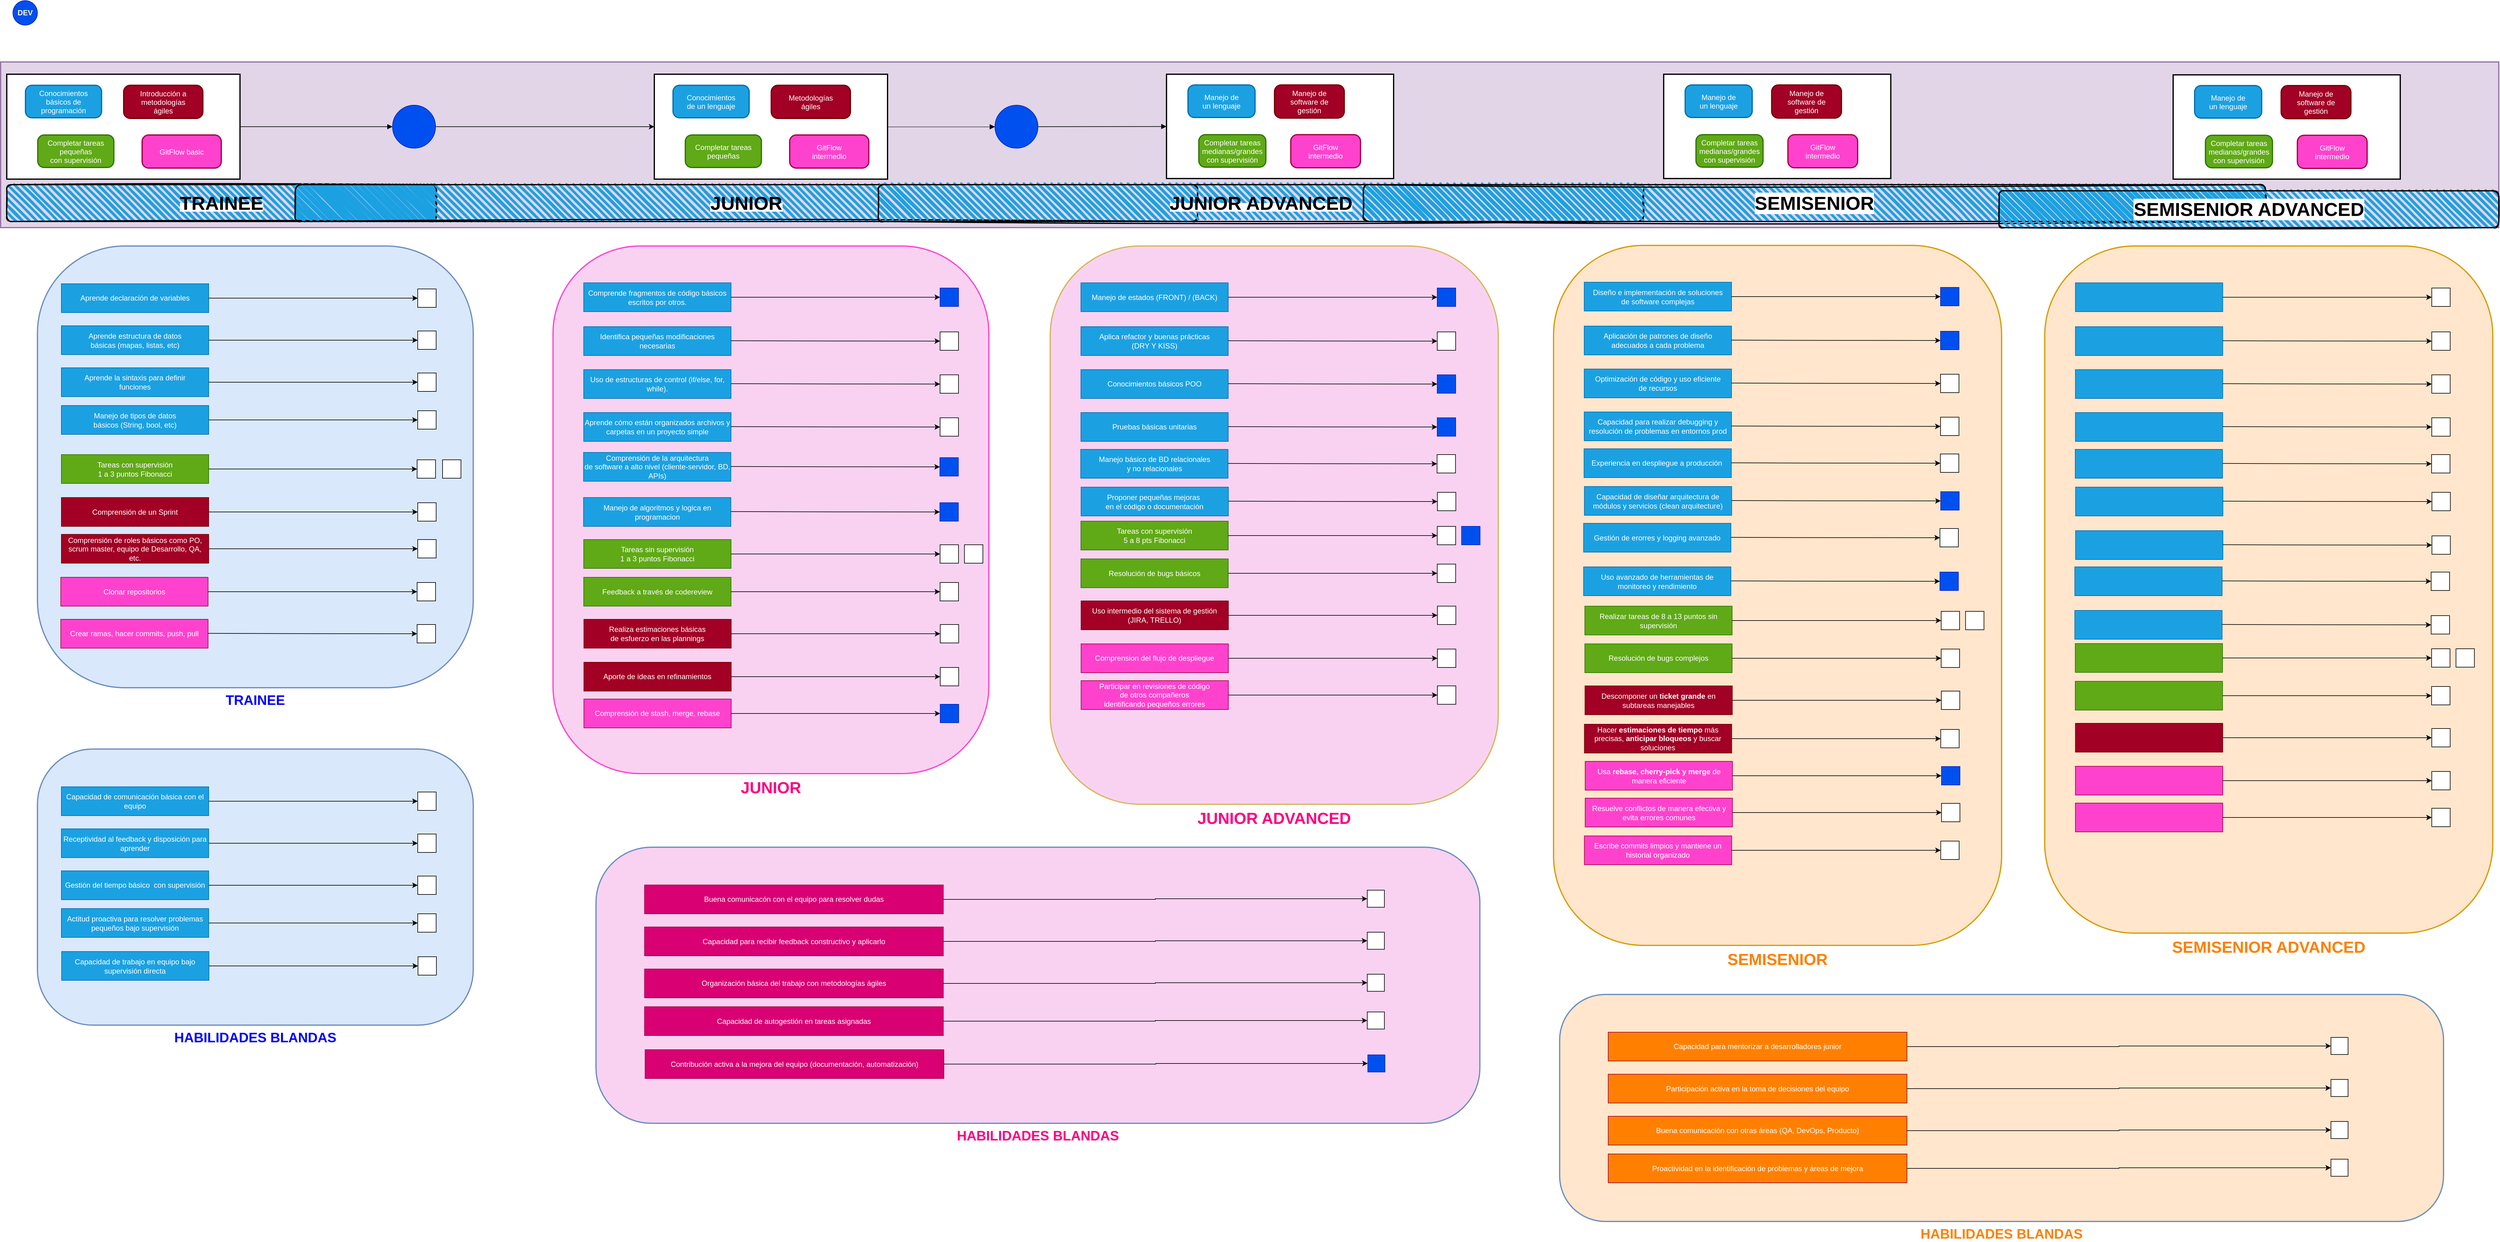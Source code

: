 <mxfile version="26.0.10">
  <diagram name="Página-1" id="xoNlDmR2GeLzwYUnwkyQ">
    <mxGraphModel dx="3500" dy="2909" grid="1" gridSize="10" guides="1" tooltips="1" connect="1" arrows="1" fold="1" page="1" pageScale="1" pageWidth="827" pageHeight="1169" math="0" shadow="0">
      <root>
        <mxCell id="0" />
        <mxCell id="1" parent="0" />
        <mxCell id="2" value="" style="whiteSpace=wrap;strokeWidth=2;verticalAlign=top;fillColor=#e1d5e7;strokeColor=#9673a6;container=0;" parent="1" vertex="1">
          <mxGeometry x="10" y="60" width="4070" height="270" as="geometry" />
        </mxCell>
        <mxCell id="VaLVc8dI2Ui3-ORxQavj-19" value="DEV" style="ellipse;whiteSpace=wrap;html=1;aspect=fixed;fillColor=#0050ef;strokeColor=#001DBC;fontColor=#ffffff;fontStyle=1" parent="1" vertex="1">
          <mxGeometry x="30" y="-40" width="40" height="40" as="geometry" />
        </mxCell>
        <mxCell id="19" value="" style="curved=1;startArrow=none;endArrow=block;" parent="1" source="VaLVc8dI2Ui3-ORxQavj-129" target="4" edge="1">
          <mxGeometry relative="1" as="geometry">
            <Array as="points" />
          </mxGeometry>
        </mxCell>
        <mxCell id="VaLVc8dI2Ui3-ORxQavj-134" value="" style="edgeStyle=orthogonalEdgeStyle;rounded=0;orthogonalLoop=1;jettySize=auto;html=1;entryX=0;entryY=0.5;entryDx=0;entryDy=0;" parent="1" source="VaLVc8dI2Ui3-ORxQavj-33" target="VaLVc8dI2Ui3-ORxQavj-28" edge="1">
          <mxGeometry relative="1" as="geometry" />
        </mxCell>
        <mxCell id="VaLVc8dI2Ui3-ORxQavj-33" value="" style="ellipse;whiteSpace=wrap;html=1;aspect=fixed;fillColor=#0050ef;strokeColor=#001DBC;fontColor=#ffffff;" parent="1" vertex="1">
          <mxGeometry x="648.56" y="130.5" width="70" height="70" as="geometry" />
        </mxCell>
        <mxCell id="VaLVc8dI2Ui3-ORxQavj-130" value="" style="curved=1;startArrow=none;endArrow=block;exitX=0;exitY=0.5;exitDx=0;exitDy=0;" parent="1" source="VaLVc8dI2Ui3-ORxQavj-28" target="VaLVc8dI2Ui3-ORxQavj-129" edge="1">
          <mxGeometry relative="1" as="geometry">
            <Array as="points" />
            <mxPoint x="500" y="166" as="sourcePoint" />
            <mxPoint x="970" y="172" as="targetPoint" />
          </mxGeometry>
        </mxCell>
        <mxCell id="VaLVc8dI2Ui3-ORxQavj-120" value="" style="group;fillColor=#a20025;fontColor=#ffffff;strokeColor=#6F0000;" parent="1" vertex="1" connectable="0">
          <mxGeometry x="1075" y="80" width="380" height="171" as="geometry" />
        </mxCell>
        <mxCell id="VaLVc8dI2Ui3-ORxQavj-28" value="" style="whiteSpace=wrap;strokeWidth=2;" parent="VaLVc8dI2Ui3-ORxQavj-120" vertex="1">
          <mxGeometry width="380" height="171" as="geometry" />
        </mxCell>
        <mxCell id="VaLVc8dI2Ui3-ORxQavj-29" value="Conocimientos&#xa;de un lenguaje" style="rounded=1;arcSize=20;strokeWidth=2;fillColor=#1ba1e2;fontColor=#ffffff;strokeColor=#006EAF;" parent="VaLVc8dI2Ui3-ORxQavj-120" vertex="1">
          <mxGeometry x="30.5" y="18" width="124" height="53" as="geometry" />
        </mxCell>
        <mxCell id="VaLVc8dI2Ui3-ORxQavj-30" value="GitFlow&#xa;intermedio" style="rounded=1;arcSize=20;strokeWidth=2;fillColor=#FF42CD;fontColor=#ffffff;strokeColor=#A50040;" parent="VaLVc8dI2Ui3-ORxQavj-120" vertex="1">
          <mxGeometry x="220.5" y="99" width="129" height="54" as="geometry" />
        </mxCell>
        <mxCell id="VaLVc8dI2Ui3-ORxQavj-31" value="Metodologías&#xa;ágiles" style="rounded=1;arcSize=20;strokeWidth=2;fillColor=#a20025;fontColor=#ffffff;strokeColor=#6F0000;" parent="VaLVc8dI2Ui3-ORxQavj-120" vertex="1">
          <mxGeometry x="190.5" y="18" width="129" height="54" as="geometry" />
        </mxCell>
        <mxCell id="VaLVc8dI2Ui3-ORxQavj-32" value="Completar tareas&#xa;pequeñas" style="rounded=1;arcSize=20;strokeWidth=2;fillColor=#60a917;fontColor=#ffffff;strokeColor=#2D7600;" parent="VaLVc8dI2Ui3-ORxQavj-120" vertex="1">
          <mxGeometry x="50.5" y="99" width="124" height="53" as="geometry" />
        </mxCell>
        <mxCell id="VaLVc8dI2Ui3-ORxQavj-122" value="" style="group;fillColor=#d80073;fontColor=#ffffff;strokeColor=#A50040;" parent="1" vertex="1" connectable="0">
          <mxGeometry x="20" y="80" width="380" height="171" as="geometry" />
        </mxCell>
        <mxCell id="11" value="" style="whiteSpace=wrap;strokeWidth=2;" parent="VaLVc8dI2Ui3-ORxQavj-122" vertex="1">
          <mxGeometry width="380" height="171" as="geometry" />
        </mxCell>
        <mxCell id="5" value="Conocimientos&#xa;básicos de&#xa;programación" style="rounded=1;arcSize=20;strokeWidth=2;fillColor=#1ba1e2;fontColor=#ffffff;strokeColor=#006EAF;" parent="VaLVc8dI2Ui3-ORxQavj-122" vertex="1">
          <mxGeometry x="30.5" y="18" width="124" height="53" as="geometry" />
        </mxCell>
        <mxCell id="6" value="GitFlow basic" style="rounded=1;arcSize=20;strokeWidth=2;fillColor=#FF42CD;strokeColor=#A50040;fontColor=#ffffff;" parent="VaLVc8dI2Ui3-ORxQavj-122" vertex="1">
          <mxGeometry x="220.5" y="99" width="129" height="54" as="geometry" />
        </mxCell>
        <mxCell id="VaLVc8dI2Ui3-ORxQavj-26" value="Introducción a&#xa;metodologías&#xa;ágiles" style="rounded=1;arcSize=20;strokeWidth=2;fillColor=#a20025;fontColor=#ffffff;strokeColor=#6F0000;" parent="VaLVc8dI2Ui3-ORxQavj-122" vertex="1">
          <mxGeometry x="190.5" y="18" width="129" height="54" as="geometry" />
        </mxCell>
        <mxCell id="VaLVc8dI2Ui3-ORxQavj-27" value="Completar tareas&#xa;pequeñas&#xa;con supervisión" style="rounded=1;arcSize=20;strokeWidth=2;fillColor=#60a917;fontColor=#ffffff;strokeColor=#2D7600;" parent="VaLVc8dI2Ui3-ORxQavj-122" vertex="1">
          <mxGeometry x="50.5" y="99" width="124" height="53" as="geometry" />
        </mxCell>
        <mxCell id="VaLVc8dI2Ui3-ORxQavj-34" value="" style="curved=1;startArrow=none;endArrow=block;" parent="1" source="11" target="VaLVc8dI2Ui3-ORxQavj-33" edge="1">
          <mxGeometry relative="1" as="geometry">
            <Array as="points" />
            <mxPoint x="410" y="267" as="sourcePoint" />
            <mxPoint x="1505" y="274" as="targetPoint" />
          </mxGeometry>
        </mxCell>
        <mxCell id="VaLVc8dI2Ui3-ORxQavj-129" value="" style="ellipse;whiteSpace=wrap;html=1;aspect=fixed;fillColor=#0050ef;strokeColor=#001DBC;fontColor=#ffffff;" parent="1" vertex="1">
          <mxGeometry x="1630" y="130.5" width="70" height="70" as="geometry" />
        </mxCell>
        <mxCell id="VaLVc8dI2Ui3-ORxQavj-56" value="TRAINEE" style="rounded=1;arcSize=20;strokeWidth=2;fillColor=#dae8fc;strokeColor=#6c8ebf;fontSize=22;align=center;fillStyle=auto;movable=1;resizable=1;rotatable=1;deletable=1;editable=1;locked=0;connectable=1;flipV=1;flipH=1;fontColor=#0000FF;labelPosition=center;verticalLabelPosition=bottom;verticalAlign=top;fontStyle=1" parent="1" vertex="1">
          <mxGeometry x="70" y="360" width="710" height="720" as="geometry" />
        </mxCell>
        <mxCell id="VaLVc8dI2Ui3-ORxQavj-147" value="" style="group" parent="1" vertex="1" connectable="0">
          <mxGeometry x="109" y="421.5" width="610.562" height="245.5" as="geometry" />
        </mxCell>
        <mxCell id="VaLVc8dI2Ui3-ORxQavj-145" value="" style="group" parent="VaLVc8dI2Ui3-ORxQavj-147" vertex="1" connectable="0">
          <mxGeometry width="610.562" height="245.5" as="geometry" />
        </mxCell>
        <mxCell id="VaLVc8dI2Ui3-ORxQavj-83" value="Manejo de tipos de datos&lt;div&gt;básicos (String, bool, etc)&lt;/div&gt;" style="rounded=0;whiteSpace=wrap;html=1;fillColor=#1ba1e2;fontColor=#ffffff;strokeColor=#006EAF;" parent="VaLVc8dI2Ui3-ORxQavj-145" vertex="1">
          <mxGeometry y="198.5" width="240" height="47" as="geometry" />
        </mxCell>
        <mxCell id="VaLVc8dI2Ui3-ORxQavj-84" value="" style="edgeStyle=orthogonalEdgeStyle;rounded=0;orthogonalLoop=1;jettySize=auto;html=1;exitX=1;exitY=0.5;exitDx=0;exitDy=0;" parent="VaLVc8dI2Ui3-ORxQavj-145" source="VaLVc8dI2Ui3-ORxQavj-83" target="VaLVc8dI2Ui3-ORxQavj-81" edge="1">
          <mxGeometry relative="1" as="geometry">
            <mxPoint x="140" y="275.059" as="sourcePoint" />
            <mxPoint x="205" y="260" as="targetPoint" />
          </mxGeometry>
        </mxCell>
        <mxCell id="VaLVc8dI2Ui3-ORxQavj-81" value="" style="whiteSpace=wrap;html=1;aspect=fixed;" parent="VaLVc8dI2Ui3-ORxQavj-145" vertex="1">
          <mxGeometry x="580.562" y="207" width="30" height="30" as="geometry" />
        </mxCell>
        <mxCell id="VaLVc8dI2Ui3-ORxQavj-142" value="" style="group" parent="VaLVc8dI2Ui3-ORxQavj-145" vertex="1" connectable="0">
          <mxGeometry width="610.562" height="184" as="geometry" />
        </mxCell>
        <mxCell id="VaLVc8dI2Ui3-ORxQavj-70" value="Aprende declaración de variables" style="rounded=0;whiteSpace=wrap;html=1;fillColor=#1ba1e2;strokeColor=#006EAF;fontColor=#ffffff;" parent="VaLVc8dI2Ui3-ORxQavj-142" vertex="1">
          <mxGeometry width="240" height="47" as="geometry" />
        </mxCell>
        <mxCell id="VaLVc8dI2Ui3-ORxQavj-69" value="" style="edgeStyle=orthogonalEdgeStyle;rounded=0;orthogonalLoop=1;jettySize=auto;html=1;exitX=1;exitY=0.5;exitDx=0;exitDy=0;" parent="VaLVc8dI2Ui3-ORxQavj-142" source="VaLVc8dI2Ui3-ORxQavj-70" target="VaLVc8dI2Ui3-ORxQavj-62" edge="1">
          <mxGeometry relative="1" as="geometry">
            <mxPoint x="140" y="76.559" as="sourcePoint" />
            <mxPoint x="205" y="61.5" as="targetPoint" />
          </mxGeometry>
        </mxCell>
        <mxCell id="VaLVc8dI2Ui3-ORxQavj-76" value="Aprende estructura de datos&lt;div&gt;básicas (mapas, listas, etc)&lt;/div&gt;" style="rounded=0;whiteSpace=wrap;html=1;fillColor=#1ba1e2;fontColor=#ffffff;strokeColor=#006EAF;" parent="VaLVc8dI2Ui3-ORxQavj-142" vertex="1">
          <mxGeometry y="68.5" width="240" height="47" as="geometry" />
        </mxCell>
        <mxCell id="VaLVc8dI2Ui3-ORxQavj-78" value="&lt;div&gt;Aprende la sintaxis para definir&lt;/div&gt;&lt;div&gt;funciones&lt;/div&gt;" style="rounded=0;whiteSpace=wrap;html=1;fillColor=#1ba1e2;fontColor=#ffffff;strokeColor=#006EAF;" parent="VaLVc8dI2Ui3-ORxQavj-142" vertex="1">
          <mxGeometry y="137" width="240" height="47" as="geometry" />
        </mxCell>
        <mxCell id="VaLVc8dI2Ui3-ORxQavj-62" value="" style="whiteSpace=wrap;html=1;aspect=fixed;" parent="VaLVc8dI2Ui3-ORxQavj-142" vertex="1">
          <mxGeometry x="580.562" y="8.5" width="30" height="30" as="geometry" />
        </mxCell>
        <mxCell id="VaLVc8dI2Ui3-ORxQavj-146" value="" style="group" parent="VaLVc8dI2Ui3-ORxQavj-147" vertex="1" connectable="0">
          <mxGeometry x="580.56" y="77" width="30.002" height="98.5" as="geometry" />
        </mxCell>
        <mxCell id="VaLVc8dI2Ui3-ORxQavj-74" value="" style="whiteSpace=wrap;html=1;aspect=fixed;" parent="VaLVc8dI2Ui3-ORxQavj-146" vertex="1">
          <mxGeometry x="0.002" width="30" height="30" as="geometry" />
        </mxCell>
        <mxCell id="VaLVc8dI2Ui3-ORxQavj-75" value="" style="whiteSpace=wrap;html=1;aspect=fixed;" parent="VaLVc8dI2Ui3-ORxQavj-146" vertex="1">
          <mxGeometry y="68.5" width="30" height="30" as="geometry" />
        </mxCell>
        <mxCell id="VaLVc8dI2Ui3-ORxQavj-77" value="" style="edgeStyle=orthogonalEdgeStyle;rounded=0;orthogonalLoop=1;jettySize=auto;html=1;exitX=1;exitY=0.5;exitDx=0;exitDy=0;" parent="VaLVc8dI2Ui3-ORxQavj-147" source="VaLVc8dI2Ui3-ORxQavj-76" target="VaLVc8dI2Ui3-ORxQavj-74" edge="1">
          <mxGeometry relative="1" as="geometry">
            <mxPoint x="140" y="145.059" as="sourcePoint" />
            <mxPoint x="205" y="130" as="targetPoint" />
          </mxGeometry>
        </mxCell>
        <mxCell id="VaLVc8dI2Ui3-ORxQavj-79" value="" style="edgeStyle=orthogonalEdgeStyle;rounded=0;orthogonalLoop=1;jettySize=auto;html=1;entryX=0;entryY=0.5;entryDx=0;entryDy=0;" parent="VaLVc8dI2Ui3-ORxQavj-147" source="VaLVc8dI2Ui3-ORxQavj-78" target="VaLVc8dI2Ui3-ORxQavj-75" edge="1">
          <mxGeometry relative="1" as="geometry">
            <mxPoint x="240" y="219.91" as="sourcePoint" />
            <mxPoint x="580" y="219.91" as="targetPoint" />
          </mxGeometry>
        </mxCell>
        <mxCell id="VaLVc8dI2Ui3-ORxQavj-149" value="Tareas con supervisión&lt;div&gt;1 a 3 puntos Fibonacci&lt;/div&gt;" style="rounded=0;whiteSpace=wrap;html=1;fillColor=#60a917;fontColor=#ffffff;strokeColor=#2D7600;" parent="1" vertex="1">
          <mxGeometry x="109" y="700" width="240" height="47" as="geometry" />
        </mxCell>
        <mxCell id="VaLVc8dI2Ui3-ORxQavj-150" value="" style="edgeStyle=orthogonalEdgeStyle;rounded=0;orthogonalLoop=1;jettySize=auto;html=1;entryX=0;entryY=0.5;entryDx=0;entryDy=0;exitX=1;exitY=0.5;exitDx=0;exitDy=0;" parent="1" source="VaLVc8dI2Ui3-ORxQavj-149" target="VaLVc8dI2Ui3-ORxQavj-184" edge="1">
          <mxGeometry relative="1" as="geometry">
            <mxPoint x="360" y="723" as="sourcePoint" />
            <mxPoint x="648.56" y="723.36" as="targetPoint" />
          </mxGeometry>
        </mxCell>
        <mxCell id="VaLVc8dI2Ui3-ORxQavj-151" value="" style="whiteSpace=wrap;html=1;aspect=fixed;" parent="1" vertex="1">
          <mxGeometry x="730" y="708.5" width="30" height="30" as="geometry" />
        </mxCell>
        <mxCell id="VaLVc8dI2Ui3-ORxQavj-152" value="Comprensión de un Sprint" style="rounded=0;whiteSpace=wrap;html=1;fillColor=#a20025;fontColor=#ffffff;strokeColor=#6F0000;" parent="1" vertex="1">
          <mxGeometry x="109" y="770" width="240" height="47" as="geometry" />
        </mxCell>
        <mxCell id="VaLVc8dI2Ui3-ORxQavj-153" value="" style="edgeStyle=orthogonalEdgeStyle;rounded=0;orthogonalLoop=1;jettySize=auto;html=1;exitX=1;exitY=0.5;exitDx=0;exitDy=0;entryX=0;entryY=0.5;entryDx=0;entryDy=0;" parent="1" source="VaLVc8dI2Ui3-ORxQavj-152" target="VaLVc8dI2Ui3-ORxQavj-154" edge="1">
          <mxGeometry relative="1" as="geometry">
            <mxPoint x="349" y="862.91" as="sourcePoint" />
            <mxPoint x="689" y="862.91" as="targetPoint" />
          </mxGeometry>
        </mxCell>
        <mxCell id="VaLVc8dI2Ui3-ORxQavj-154" value="" style="whiteSpace=wrap;html=1;aspect=fixed;" parent="1" vertex="1">
          <mxGeometry x="689.56" y="778.5" width="30" height="30" as="geometry" />
        </mxCell>
        <mxCell id="VaLVc8dI2Ui3-ORxQavj-155" value="Comprensión de roles básicos como PO, scrum master, equipo de Desarrollo, QA, etc." style="rounded=0;whiteSpace=wrap;html=1;fillColor=#a20025;fontColor=#ffffff;strokeColor=#6F0000;" parent="1" vertex="1">
          <mxGeometry x="109" y="830" width="240" height="47" as="geometry" />
        </mxCell>
        <mxCell id="VaLVc8dI2Ui3-ORxQavj-156" value="" style="edgeStyle=orthogonalEdgeStyle;rounded=0;orthogonalLoop=1;jettySize=auto;html=1;exitX=1;exitY=0.5;exitDx=0;exitDy=0;entryX=0;entryY=0.5;entryDx=0;entryDy=0;" parent="1" source="VaLVc8dI2Ui3-ORxQavj-155" target="VaLVc8dI2Ui3-ORxQavj-157" edge="1">
          <mxGeometry relative="1" as="geometry">
            <mxPoint x="349" y="922.91" as="sourcePoint" />
            <mxPoint x="689" y="922.91" as="targetPoint" />
          </mxGeometry>
        </mxCell>
        <mxCell id="VaLVc8dI2Ui3-ORxQavj-157" value="" style="whiteSpace=wrap;html=1;aspect=fixed;" parent="1" vertex="1">
          <mxGeometry x="689.56" y="838.5" width="30" height="30" as="geometry" />
        </mxCell>
        <mxCell id="VaLVc8dI2Ui3-ORxQavj-159" value="&lt;font style=&quot;&quot;&gt;Clonar repositorios&lt;/font&gt;" style="rounded=0;whiteSpace=wrap;html=1;fillColor=#FF42CD;fontColor=#FFFFFF;strokeColor=#A50040;" parent="1" vertex="1">
          <mxGeometry x="108" y="900" width="240" height="47" as="geometry" />
        </mxCell>
        <mxCell id="VaLVc8dI2Ui3-ORxQavj-160" value="" style="edgeStyle=orthogonalEdgeStyle;rounded=0;orthogonalLoop=1;jettySize=auto;html=1;exitX=1;exitY=0.5;exitDx=0;exitDy=0;" parent="1" source="VaLVc8dI2Ui3-ORxQavj-159" target="VaLVc8dI2Ui3-ORxQavj-163" edge="1">
          <mxGeometry relative="1" as="geometry">
            <mxPoint x="248" y="976.559" as="sourcePoint" />
            <mxPoint x="313" y="961.5" as="targetPoint" />
          </mxGeometry>
        </mxCell>
        <mxCell id="VaLVc8dI2Ui3-ORxQavj-161" value="Crear ramas, hacer commits, push, pull" style="rounded=0;whiteSpace=wrap;html=1;fillColor=#FF42CD;fontColor=#ffffff;strokeColor=#A50040;" parent="1" vertex="1">
          <mxGeometry x="108" y="968.5" width="240" height="47" as="geometry" />
        </mxCell>
        <mxCell id="VaLVc8dI2Ui3-ORxQavj-162" value="" style="edgeStyle=orthogonalEdgeStyle;rounded=0;orthogonalLoop=1;jettySize=auto;html=1;exitX=1;exitY=0.5;exitDx=0;exitDy=0;entryX=0;entryY=0.5;entryDx=0;entryDy=0;" parent="1" target="VaLVc8dI2Ui3-ORxQavj-164" edge="1">
          <mxGeometry relative="1" as="geometry">
            <mxPoint x="348" y="991.41" as="sourcePoint" />
            <mxPoint x="688" y="991.41" as="targetPoint" />
          </mxGeometry>
        </mxCell>
        <mxCell id="VaLVc8dI2Ui3-ORxQavj-163" value="" style="whiteSpace=wrap;html=1;aspect=fixed;" parent="1" vertex="1">
          <mxGeometry x="688.562" y="908.5" width="30" height="30" as="geometry" />
        </mxCell>
        <mxCell id="VaLVc8dI2Ui3-ORxQavj-164" value="" style="whiteSpace=wrap;html=1;aspect=fixed;" parent="1" vertex="1">
          <mxGeometry x="688.56" y="977" width="30" height="30" as="geometry" />
        </mxCell>
        <mxCell id="VaLVc8dI2Ui3-ORxQavj-87" value="JUNIOR" style="rounded=1;arcSize=20;strokeWidth=2;fillColor=light-dark(#F9D2F2,#512D2B);strokeColor=#FF42CD;fontSize=26;align=center;glass=0;shadow=0;labelBackgroundColor=none;container=0;labelPosition=center;verticalLabelPosition=bottom;verticalAlign=top;fontColor=#FF0080;fontStyle=1;movable=0;resizable=0;rotatable=0;deletable=0;editable=0;locked=1;connectable=0;" parent="1" vertex="1">
          <mxGeometry x="910" y="360" width="710" height="860" as="geometry" />
        </mxCell>
        <mxCell id="VaLVc8dI2Ui3-ORxQavj-148" value="" style="group" parent="1" vertex="1" connectable="0">
          <mxGeometry x="960" y="420" width="610.56" height="258.5" as="geometry" />
        </mxCell>
        <mxCell id="VaLVc8dI2Ui3-ORxQavj-85" value="Comprende fragmentos de código básicos escritos por otros." style="rounded=0;whiteSpace=wrap;html=1;fillColor=#1ba1e2;fontColor=#ffffff;strokeColor=#006EAF;" parent="VaLVc8dI2Ui3-ORxQavj-148" vertex="1">
          <mxGeometry width="240" height="47" as="geometry" />
        </mxCell>
        <mxCell id="VaLVc8dI2Ui3-ORxQavj-86" value="" style="edgeStyle=orthogonalEdgeStyle;rounded=0;orthogonalLoop=1;jettySize=auto;html=1;exitX=1;exitY=0.5;exitDx=0;exitDy=0;entryX=0;entryY=0.5;entryDx=0;entryDy=0;" parent="VaLVc8dI2Ui3-ORxQavj-148" source="VaLVc8dI2Ui3-ORxQavj-85" target="VaLVc8dI2Ui3-ORxQavj-82" edge="1">
          <mxGeometry relative="1" as="geometry">
            <mxPoint x="240" y="92.91" as="sourcePoint" />
            <mxPoint x="580" y="92.91" as="targetPoint" />
          </mxGeometry>
        </mxCell>
        <mxCell id="VaLVc8dI2Ui3-ORxQavj-82" value="" style="whiteSpace=wrap;html=1;aspect=fixed;fillColor=#0050ef;fontColor=#ffffff;strokeColor=#001DBC;" parent="VaLVc8dI2Ui3-ORxQavj-148" vertex="1">
          <mxGeometry x="580.56" y="8.5" width="30" height="30" as="geometry" />
        </mxCell>
        <mxCell id="VaLVc8dI2Ui3-ORxQavj-124" value="Identifica pequeñas modificaciones necesarias" style="rounded=0;whiteSpace=wrap;html=1;fillColor=#1ba1e2;fontColor=#ffffff;strokeColor=#006EAF;" parent="VaLVc8dI2Ui3-ORxQavj-148" vertex="1">
          <mxGeometry y="71.5" width="240" height="47" as="geometry" />
        </mxCell>
        <mxCell id="VaLVc8dI2Ui3-ORxQavj-127" value="Uso de estructuras de control (if/else, for, while)." style="rounded=0;whiteSpace=wrap;html=1;fillColor=#1ba1e2;fontColor=#ffffff;strokeColor=#006EAF;" parent="VaLVc8dI2Ui3-ORxQavj-148" vertex="1">
          <mxGeometry y="141.5" width="240" height="47" as="geometry" />
        </mxCell>
        <mxCell id="VaLVc8dI2Ui3-ORxQavj-135" value="Aprende cómo están organizados archivos y carpetas en un proyecto simple" style="rounded=0;whiteSpace=wrap;html=1;fillColor=#1ba1e2;fontColor=#ffffff;strokeColor=#006EAF;" parent="VaLVc8dI2Ui3-ORxQavj-148" vertex="1">
          <mxGeometry y="211.5" width="240" height="47" as="geometry" />
        </mxCell>
        <mxCell id="VaLVc8dI2Ui3-ORxQavj-136" value="" style="edgeStyle=orthogonalEdgeStyle;rounded=0;orthogonalLoop=1;jettySize=auto;html=1;exitX=1;exitY=0.5;exitDx=0;exitDy=0;entryX=0;entryY=0.5;entryDx=0;entryDy=0;" parent="VaLVc8dI2Ui3-ORxQavj-148" target="VaLVc8dI2Ui3-ORxQavj-137" edge="1">
          <mxGeometry relative="1" as="geometry">
            <mxPoint x="240" y="234.41" as="sourcePoint" />
            <mxPoint x="580" y="234.41" as="targetPoint" />
          </mxGeometry>
        </mxCell>
        <mxCell id="VaLVc8dI2Ui3-ORxQavj-128" value="" style="edgeStyle=orthogonalEdgeStyle;rounded=0;orthogonalLoop=1;jettySize=auto;html=1;exitX=1;exitY=0.5;exitDx=0;exitDy=0;entryX=0;entryY=0.5;entryDx=0;entryDy=0;" parent="VaLVc8dI2Ui3-ORxQavj-148" target="VaLVc8dI2Ui3-ORxQavj-126" edge="1">
          <mxGeometry relative="1" as="geometry">
            <mxPoint x="240" y="164.41" as="sourcePoint" />
            <mxPoint x="580" y="164.41" as="targetPoint" />
          </mxGeometry>
        </mxCell>
        <mxCell id="VaLVc8dI2Ui3-ORxQavj-125" value="" style="edgeStyle=orthogonalEdgeStyle;rounded=0;orthogonalLoop=1;jettySize=auto;html=1;exitX=1;exitY=0.5;exitDx=0;exitDy=0;entryX=0;entryY=0.5;entryDx=0;entryDy=0;" parent="VaLVc8dI2Ui3-ORxQavj-148" target="VaLVc8dI2Ui3-ORxQavj-123" edge="1">
          <mxGeometry relative="1" as="geometry">
            <mxPoint x="240" y="94.41" as="sourcePoint" />
            <mxPoint x="580" y="94.41" as="targetPoint" />
          </mxGeometry>
        </mxCell>
        <mxCell id="VaLVc8dI2Ui3-ORxQavj-123" value="" style="whiteSpace=wrap;html=1;aspect=fixed;" parent="VaLVc8dI2Ui3-ORxQavj-148" vertex="1">
          <mxGeometry x="580.56" y="80" width="30" height="30" as="geometry" />
        </mxCell>
        <mxCell id="VaLVc8dI2Ui3-ORxQavj-126" value="" style="whiteSpace=wrap;html=1;aspect=fixed;" parent="VaLVc8dI2Ui3-ORxQavj-148" vertex="1">
          <mxGeometry x="580.56" y="150" width="30" height="30" as="geometry" />
        </mxCell>
        <mxCell id="VaLVc8dI2Ui3-ORxQavj-137" value="" style="whiteSpace=wrap;html=1;aspect=fixed;" parent="VaLVc8dI2Ui3-ORxQavj-148" vertex="1">
          <mxGeometry x="580.56" y="220" width="30" height="30" as="geometry" />
        </mxCell>
        <mxCell id="VaLVc8dI2Ui3-ORxQavj-170" value="" style="group" parent="1" vertex="1" connectable="0">
          <mxGeometry x="1900" y="80" width="370" height="170" as="geometry" />
        </mxCell>
        <mxCell id="4" value="" style="whiteSpace=wrap;strokeWidth=2;" parent="VaLVc8dI2Ui3-ORxQavj-170" vertex="1">
          <mxGeometry x="9.487" width="370" height="170" as="geometry" />
        </mxCell>
        <mxCell id="VaLVc8dI2Ui3-ORxQavj-115" value="Manejo de&#xa;un lenguaje" style="rounded=1;arcSize=20;strokeWidth=2;fillColor=#1ba1e2;fontColor=#ffffff;strokeColor=#006EAF;" parent="VaLVc8dI2Ui3-ORxQavj-170" vertex="1">
          <mxGeometry x="44.488" y="17.5" width="109.238" height="53" as="geometry" />
        </mxCell>
        <mxCell id="VaLVc8dI2Ui3-ORxQavj-116" value="GitFlow&#xa;intermedio" style="rounded=1;arcSize=20;strokeWidth=2;fillColor=#FF42CD;fontColor=#ffffff;strokeColor=#A50040;" parent="VaLVc8dI2Ui3-ORxQavj-170" vertex="1">
          <mxGeometry x="211.869" y="98.5" width="113.643" height="54" as="geometry" />
        </mxCell>
        <mxCell id="VaLVc8dI2Ui3-ORxQavj-117" value="Manejo de&#xa;software de&#xa;gestión" style="rounded=1;arcSize=20;strokeWidth=2;fillColor=#a20025;fontColor=#ffffff;strokeColor=#6F0000;" parent="VaLVc8dI2Ui3-ORxQavj-170" vertex="1">
          <mxGeometry x="185.44" y="17.5" width="113.643" height="54" as="geometry" />
        </mxCell>
        <mxCell id="VaLVc8dI2Ui3-ORxQavj-118" value="Completar tareas&#xa;medianas/grandes&#xa;con supervisión" style="rounded=1;arcSize=20;strokeWidth=2;fillColor=#60a917;fontColor=#ffffff;strokeColor=#2D7600;" parent="VaLVc8dI2Ui3-ORxQavj-170" vertex="1">
          <mxGeometry x="62.107" y="98.5" width="109.238" height="53" as="geometry" />
        </mxCell>
        <mxCell id="VaLVc8dI2Ui3-ORxQavj-171" value="&lt;b style=&quot;background-color: rgb(255, 255, 255);&quot;&gt;&lt;font style=&quot;font-size: 31px;&quot;&gt;TRAINEE&lt;/font&gt;&lt;/b&gt;" style="rounded=1;whiteSpace=wrap;html=1;strokeWidth=2;fillWeight=4;hachureGap=8;hachureAngle=45;fillColor=#1ba1e2;sketch=1;" parent="1" vertex="1">
          <mxGeometry x="20" y="260" width="700" height="60" as="geometry" />
        </mxCell>
        <mxCell id="VaLVc8dI2Ui3-ORxQavj-172" value="&lt;b style=&quot;background-color: rgb(255, 255, 255);&quot;&gt;&lt;font style=&quot;font-size: 31px;&quot;&gt;JUNIOR&lt;/font&gt;&lt;/b&gt;" style="rounded=1;whiteSpace=wrap;html=1;strokeWidth=2;fillWeight=4;hachureGap=8;hachureAngle=45;fillColor=#1ba1e2;sketch=1;" parent="1" vertex="1">
          <mxGeometry x="490" y="260" width="1470" height="60" as="geometry" />
        </mxCell>
        <mxCell id="VaLVc8dI2Ui3-ORxQavj-174" value="Tareas sin supervisión&lt;div&gt;1 a 3 puntos Fibonacci&lt;/div&gt;" style="rounded=0;whiteSpace=wrap;html=1;fillColor=#60a917;fontColor=#ffffff;strokeColor=#2D7600;" parent="1" vertex="1">
          <mxGeometry x="960" y="838.5" width="240" height="47" as="geometry" />
        </mxCell>
        <mxCell id="VaLVc8dI2Ui3-ORxQavj-175" value="" style="edgeStyle=orthogonalEdgeStyle;rounded=0;orthogonalLoop=1;jettySize=auto;html=1;exitX=1;exitY=0.5;exitDx=0;exitDy=0;entryX=0;entryY=0.5;entryDx=0;entryDy=0;" parent="1" source="VaLVc8dI2Ui3-ORxQavj-174" target="VaLVc8dI2Ui3-ORxQavj-176" edge="1">
          <mxGeometry relative="1" as="geometry">
            <mxPoint x="1200" y="931.41" as="sourcePoint" />
            <mxPoint x="1540" y="931.41" as="targetPoint" />
          </mxGeometry>
        </mxCell>
        <mxCell id="VaLVc8dI2Ui3-ORxQavj-176" value="" style="whiteSpace=wrap;html=1;aspect=fixed;" parent="1" vertex="1">
          <mxGeometry x="1540.56" y="847" width="30" height="30" as="geometry" />
        </mxCell>
        <mxCell id="VaLVc8dI2Ui3-ORxQavj-177" value="Feedback a través de codereview" style="rounded=0;whiteSpace=wrap;html=1;fillColor=#60a917;fontColor=#ffffff;strokeColor=#2D7600;" parent="1" vertex="1">
          <mxGeometry x="960" y="900" width="240" height="47" as="geometry" />
        </mxCell>
        <mxCell id="VaLVc8dI2Ui3-ORxQavj-178" value="" style="edgeStyle=orthogonalEdgeStyle;rounded=0;orthogonalLoop=1;jettySize=auto;html=1;exitX=1;exitY=0.5;exitDx=0;exitDy=0;entryX=0;entryY=0.5;entryDx=0;entryDy=0;" parent="1" source="VaLVc8dI2Ui3-ORxQavj-177" target="VaLVc8dI2Ui3-ORxQavj-179" edge="1">
          <mxGeometry relative="1" as="geometry">
            <mxPoint x="1200" y="992.91" as="sourcePoint" />
            <mxPoint x="1540" y="992.91" as="targetPoint" />
          </mxGeometry>
        </mxCell>
        <mxCell id="VaLVc8dI2Ui3-ORxQavj-179" value="" style="whiteSpace=wrap;html=1;aspect=fixed;" parent="1" vertex="1">
          <mxGeometry x="1540.56" y="908.5" width="30" height="30" as="geometry" />
        </mxCell>
        <mxCell id="VaLVc8dI2Ui3-ORxQavj-184" value="" style="whiteSpace=wrap;html=1;aspect=fixed;" parent="1" vertex="1">
          <mxGeometry x="688.56" y="708.5" width="30" height="30" as="geometry" />
        </mxCell>
        <mxCell id="VaLVc8dI2Ui3-ORxQavj-186" value="" style="whiteSpace=wrap;html=1;aspect=fixed;" parent="1" vertex="1">
          <mxGeometry x="1580.28" y="847" width="30" height="30" as="geometry" />
        </mxCell>
        <mxCell id="VaLVc8dI2Ui3-ORxQavj-187" value="Realiza estimaciones básicas&lt;div&gt;de esfuerzo en las plannings&lt;/div&gt;" style="rounded=0;whiteSpace=wrap;html=1;fillColor=#a20025;fontColor=#ffffff;strokeColor=#6F0000;" parent="1" vertex="1">
          <mxGeometry x="960.28" y="968.5" width="240" height="47" as="geometry" />
        </mxCell>
        <mxCell id="VaLVc8dI2Ui3-ORxQavj-188" value="" style="edgeStyle=orthogonalEdgeStyle;rounded=0;orthogonalLoop=1;jettySize=auto;html=1;exitX=1;exitY=0.5;exitDx=0;exitDy=0;entryX=0;entryY=0.5;entryDx=0;entryDy=0;" parent="1" source="VaLVc8dI2Ui3-ORxQavj-187" target="VaLVc8dI2Ui3-ORxQavj-189" edge="1">
          <mxGeometry relative="1" as="geometry">
            <mxPoint x="1200.28" y="1061.41" as="sourcePoint" />
            <mxPoint x="1540.28" y="1061.41" as="targetPoint" />
          </mxGeometry>
        </mxCell>
        <mxCell id="VaLVc8dI2Ui3-ORxQavj-189" value="" style="whiteSpace=wrap;html=1;aspect=fixed;" parent="1" vertex="1">
          <mxGeometry x="1540.84" y="977" width="30" height="30" as="geometry" />
        </mxCell>
        <mxCell id="VaLVc8dI2Ui3-ORxQavj-190" value="Aporte de ideas en refinamientos" style="rounded=0;whiteSpace=wrap;html=1;fillColor=#a20025;fontColor=#ffffff;strokeColor=#6F0000;" parent="1" vertex="1">
          <mxGeometry x="960.28" y="1038.5" width="240" height="47" as="geometry" />
        </mxCell>
        <mxCell id="VaLVc8dI2Ui3-ORxQavj-191" value="" style="edgeStyle=orthogonalEdgeStyle;rounded=0;orthogonalLoop=1;jettySize=auto;html=1;exitX=1;exitY=0.5;exitDx=0;exitDy=0;" parent="1" source="VaLVc8dI2Ui3-ORxQavj-190" target="VaLVc8dI2Ui3-ORxQavj-192" edge="1">
          <mxGeometry relative="1" as="geometry">
            <mxPoint x="1100.28" y="1115.059" as="sourcePoint" />
            <mxPoint x="1165.28" y="1100" as="targetPoint" />
          </mxGeometry>
        </mxCell>
        <mxCell id="VaLVc8dI2Ui3-ORxQavj-192" value="" style="whiteSpace=wrap;html=1;aspect=fixed;" parent="1" vertex="1">
          <mxGeometry x="1540.842" y="1047" width="30" height="30" as="geometry" />
        </mxCell>
        <mxCell id="VaLVc8dI2Ui3-ORxQavj-193" value="JUNIOR ADVANCED" style="rounded=1;arcSize=20;strokeWidth=2;fillColor=#F9D2F2;strokeColor=#d6b656;fontSize=26;align=center;glass=0;shadow=0;labelBackgroundColor=none;container=0;labelPosition=center;verticalLabelPosition=bottom;verticalAlign=top;fontStyle=1;fontColor=#FF0080;movable=1;resizable=1;rotatable=1;deletable=1;editable=1;locked=0;connectable=1;" parent="1" vertex="1">
          <mxGeometry x="1720" y="360" width="730" height="910" as="geometry" />
        </mxCell>
        <mxCell id="VaLVc8dI2Ui3-ORxQavj-194" value="" style="group" parent="1" vertex="1" connectable="0">
          <mxGeometry x="1770" y="420" width="610.56" height="258.5" as="geometry" />
        </mxCell>
        <mxCell id="VaLVc8dI2Ui3-ORxQavj-195" value="Manejo de estados (FRONT) / (BACK)" style="rounded=0;whiteSpace=wrap;html=1;fillColor=#1ba1e2;fontColor=#ffffff;strokeColor=#006EAF;" parent="VaLVc8dI2Ui3-ORxQavj-194" vertex="1">
          <mxGeometry width="240" height="47" as="geometry" />
        </mxCell>
        <mxCell id="VaLVc8dI2Ui3-ORxQavj-196" value="" style="edgeStyle=orthogonalEdgeStyle;rounded=0;orthogonalLoop=1;jettySize=auto;html=1;exitX=1;exitY=0.5;exitDx=0;exitDy=0;entryX=0;entryY=0.5;entryDx=0;entryDy=0;" parent="VaLVc8dI2Ui3-ORxQavj-194" source="VaLVc8dI2Ui3-ORxQavj-195" target="VaLVc8dI2Ui3-ORxQavj-197" edge="1">
          <mxGeometry relative="1" as="geometry">
            <mxPoint x="240" y="92.91" as="sourcePoint" />
            <mxPoint x="580" y="92.91" as="targetPoint" />
          </mxGeometry>
        </mxCell>
        <mxCell id="VaLVc8dI2Ui3-ORxQavj-197" value="" style="whiteSpace=wrap;html=1;aspect=fixed;fillColor=#0050ef;fontColor=#ffffff;strokeColor=#001DBC;" parent="VaLVc8dI2Ui3-ORxQavj-194" vertex="1">
          <mxGeometry x="580.56" y="8.5" width="30" height="30" as="geometry" />
        </mxCell>
        <mxCell id="VaLVc8dI2Ui3-ORxQavj-198" value="Aplica refactor y buenas prácticas&lt;div&gt;(DRY Y KISS)&lt;/div&gt;" style="rounded=0;whiteSpace=wrap;html=1;fillColor=#1ba1e2;fontColor=#ffffff;strokeColor=#006EAF;" parent="VaLVc8dI2Ui3-ORxQavj-194" vertex="1">
          <mxGeometry y="71.5" width="240" height="47" as="geometry" />
        </mxCell>
        <mxCell id="VaLVc8dI2Ui3-ORxQavj-199" value="Conocimientos básicos POO" style="rounded=0;whiteSpace=wrap;html=1;fillColor=#1ba1e2;fontColor=#ffffff;strokeColor=#006EAF;" parent="VaLVc8dI2Ui3-ORxQavj-194" vertex="1">
          <mxGeometry y="141.5" width="240" height="47" as="geometry" />
        </mxCell>
        <mxCell id="VaLVc8dI2Ui3-ORxQavj-200" value="Pruebas básicas unitarias" style="rounded=0;whiteSpace=wrap;html=1;fillColor=#1ba1e2;fontColor=#ffffff;strokeColor=#006EAF;" parent="VaLVc8dI2Ui3-ORxQavj-194" vertex="1">
          <mxGeometry y="211.5" width="240" height="47" as="geometry" />
        </mxCell>
        <mxCell id="VaLVc8dI2Ui3-ORxQavj-201" value="" style="edgeStyle=orthogonalEdgeStyle;rounded=0;orthogonalLoop=1;jettySize=auto;html=1;exitX=1;exitY=0.5;exitDx=0;exitDy=0;entryX=0;entryY=0.5;entryDx=0;entryDy=0;" parent="VaLVc8dI2Ui3-ORxQavj-194" target="VaLVc8dI2Ui3-ORxQavj-206" edge="1">
          <mxGeometry relative="1" as="geometry">
            <mxPoint x="240" y="234.41" as="sourcePoint" />
            <mxPoint x="580" y="234.41" as="targetPoint" />
          </mxGeometry>
        </mxCell>
        <mxCell id="VaLVc8dI2Ui3-ORxQavj-202" value="" style="edgeStyle=orthogonalEdgeStyle;rounded=0;orthogonalLoop=1;jettySize=auto;html=1;exitX=1;exitY=0.5;exitDx=0;exitDy=0;entryX=0;entryY=0.5;entryDx=0;entryDy=0;" parent="VaLVc8dI2Ui3-ORxQavj-194" target="VaLVc8dI2Ui3-ORxQavj-205" edge="1">
          <mxGeometry relative="1" as="geometry">
            <mxPoint x="240" y="164.41" as="sourcePoint" />
            <mxPoint x="580" y="164.41" as="targetPoint" />
          </mxGeometry>
        </mxCell>
        <mxCell id="VaLVc8dI2Ui3-ORxQavj-203" value="" style="edgeStyle=orthogonalEdgeStyle;rounded=0;orthogonalLoop=1;jettySize=auto;html=1;exitX=1;exitY=0.5;exitDx=0;exitDy=0;entryX=0;entryY=0.5;entryDx=0;entryDy=0;" parent="VaLVc8dI2Ui3-ORxQavj-194" target="VaLVc8dI2Ui3-ORxQavj-204" edge="1">
          <mxGeometry relative="1" as="geometry">
            <mxPoint x="240" y="94.41" as="sourcePoint" />
            <mxPoint x="580" y="94.41" as="targetPoint" />
          </mxGeometry>
        </mxCell>
        <mxCell id="VaLVc8dI2Ui3-ORxQavj-204" value="" style="whiteSpace=wrap;html=1;aspect=fixed;" parent="VaLVc8dI2Ui3-ORxQavj-194" vertex="1">
          <mxGeometry x="580.56" y="80" width="30" height="30" as="geometry" />
        </mxCell>
        <mxCell id="VaLVc8dI2Ui3-ORxQavj-205" value="" style="whiteSpace=wrap;html=1;aspect=fixed;fillColor=#0050ef;fontColor=#ffffff;strokeColor=#001DBC;" parent="VaLVc8dI2Ui3-ORxQavj-194" vertex="1">
          <mxGeometry x="580.56" y="150" width="30" height="30" as="geometry" />
        </mxCell>
        <mxCell id="VaLVc8dI2Ui3-ORxQavj-206" value="" style="whiteSpace=wrap;html=1;aspect=fixed;fillColor=#0050ef;fontColor=#ffffff;strokeColor=#001DBC;" parent="VaLVc8dI2Ui3-ORxQavj-194" vertex="1">
          <mxGeometry x="580.56" y="220" width="30" height="30" as="geometry" />
        </mxCell>
        <mxCell id="VaLVc8dI2Ui3-ORxQavj-207" value="Tareas con supervisión&lt;br&gt;5 a 8 pts Fibonacci" style="rounded=0;whiteSpace=wrap;html=1;fillColor=#60a917;fontColor=#ffffff;strokeColor=#2D7600;" parent="1" vertex="1">
          <mxGeometry x="1770" y="808.5" width="240" height="47" as="geometry" />
        </mxCell>
        <mxCell id="VaLVc8dI2Ui3-ORxQavj-208" value="" style="edgeStyle=orthogonalEdgeStyle;rounded=0;orthogonalLoop=1;jettySize=auto;html=1;exitX=1;exitY=0.5;exitDx=0;exitDy=0;entryX=0;entryY=0.5;entryDx=0;entryDy=0;" parent="1" source="VaLVc8dI2Ui3-ORxQavj-207" target="VaLVc8dI2Ui3-ORxQavj-209" edge="1">
          <mxGeometry relative="1" as="geometry">
            <mxPoint x="2010" y="901.41" as="sourcePoint" />
            <mxPoint x="2350.0" y="901.41" as="targetPoint" />
          </mxGeometry>
        </mxCell>
        <mxCell id="VaLVc8dI2Ui3-ORxQavj-209" value="" style="whiteSpace=wrap;html=1;aspect=fixed;" parent="1" vertex="1">
          <mxGeometry x="2350.56" y="817" width="30" height="30" as="geometry" />
        </mxCell>
        <mxCell id="VaLVc8dI2Ui3-ORxQavj-210" value="Resolución de bugs básicos" style="rounded=0;whiteSpace=wrap;html=1;fillColor=#60a917;fontColor=#ffffff;strokeColor=#2D7600;" parent="1" vertex="1">
          <mxGeometry x="1770" y="870" width="240" height="47" as="geometry" />
        </mxCell>
        <mxCell id="VaLVc8dI2Ui3-ORxQavj-211" value="" style="edgeStyle=orthogonalEdgeStyle;rounded=0;orthogonalLoop=1;jettySize=auto;html=1;exitX=1;exitY=0.5;exitDx=0;exitDy=0;entryX=0;entryY=0.5;entryDx=0;entryDy=0;" parent="1" source="VaLVc8dI2Ui3-ORxQavj-210" target="VaLVc8dI2Ui3-ORxQavj-212" edge="1">
          <mxGeometry relative="1" as="geometry">
            <mxPoint x="2010" y="962.91" as="sourcePoint" />
            <mxPoint x="2350.0" y="962.91" as="targetPoint" />
          </mxGeometry>
        </mxCell>
        <mxCell id="VaLVc8dI2Ui3-ORxQavj-212" value="" style="whiteSpace=wrap;html=1;aspect=fixed;" parent="1" vertex="1">
          <mxGeometry x="2350.56" y="878.5" width="30" height="30" as="geometry" />
        </mxCell>
        <mxCell id="VaLVc8dI2Ui3-ORxQavj-213" value="" style="whiteSpace=wrap;html=1;aspect=fixed;fillColor=#0050ef;fontColor=#ffffff;strokeColor=#001DBC;" parent="1" vertex="1">
          <mxGeometry x="2390.28" y="817" width="30" height="30" as="geometry" />
        </mxCell>
        <mxCell id="VaLVc8dI2Ui3-ORxQavj-214" value="Uso intermedio del sistema de gestión&lt;br&gt;(JIRA, TRELLO)" style="rounded=0;whiteSpace=wrap;html=1;fillColor=#a20025;fontColor=#ffffff;strokeColor=#6F0000;" parent="1" vertex="1">
          <mxGeometry x="1770.28" y="938.5" width="240" height="47" as="geometry" />
        </mxCell>
        <mxCell id="VaLVc8dI2Ui3-ORxQavj-215" value="" style="edgeStyle=orthogonalEdgeStyle;rounded=0;orthogonalLoop=1;jettySize=auto;html=1;exitX=1;exitY=0.5;exitDx=0;exitDy=0;entryX=0;entryY=0.5;entryDx=0;entryDy=0;" parent="1" source="VaLVc8dI2Ui3-ORxQavj-214" target="VaLVc8dI2Ui3-ORxQavj-216" edge="1">
          <mxGeometry relative="1" as="geometry">
            <mxPoint x="2010.28" y="1031.41" as="sourcePoint" />
            <mxPoint x="2350.28" y="1031.41" as="targetPoint" />
          </mxGeometry>
        </mxCell>
        <mxCell id="VaLVc8dI2Ui3-ORxQavj-216" value="" style="whiteSpace=wrap;html=1;aspect=fixed;" parent="1" vertex="1">
          <mxGeometry x="2350.84" y="947" width="30" height="30" as="geometry" />
        </mxCell>
        <mxCell id="VaLVc8dI2Ui3-ORxQavj-217" value="Comprension del flujo de despliegue" style="rounded=0;whiteSpace=wrap;html=1;fillColor=#FF42CD;fontColor=#FFFFFF;strokeColor=#A50040;" parent="1" vertex="1">
          <mxGeometry x="1770.28" y="1008.5" width="240" height="47" as="geometry" />
        </mxCell>
        <mxCell id="VaLVc8dI2Ui3-ORxQavj-218" value="" style="edgeStyle=orthogonalEdgeStyle;rounded=0;orthogonalLoop=1;jettySize=auto;html=1;exitX=1;exitY=0.5;exitDx=0;exitDy=0;" parent="1" source="VaLVc8dI2Ui3-ORxQavj-217" target="VaLVc8dI2Ui3-ORxQavj-219" edge="1">
          <mxGeometry relative="1" as="geometry">
            <mxPoint x="1910.28" y="1085.059" as="sourcePoint" />
            <mxPoint x="1975.28" y="1070" as="targetPoint" />
          </mxGeometry>
        </mxCell>
        <mxCell id="VaLVc8dI2Ui3-ORxQavj-219" value="" style="whiteSpace=wrap;html=1;aspect=fixed;" parent="1" vertex="1">
          <mxGeometry x="2350.842" y="1017" width="30" height="30" as="geometry" />
        </mxCell>
        <mxCell id="VaLVc8dI2Ui3-ORxQavj-220" value="Comprensión de stash, merge, rebase" style="rounded=0;whiteSpace=wrap;html=1;fillColor=#FF42CD;fontColor=#FFFFFF;strokeColor=#A50040;" parent="1" vertex="1">
          <mxGeometry x="960.28" y="1098.5" width="240" height="47" as="geometry" />
        </mxCell>
        <mxCell id="VaLVc8dI2Ui3-ORxQavj-221" value="" style="edgeStyle=orthogonalEdgeStyle;rounded=0;orthogonalLoop=1;jettySize=auto;html=1;exitX=1;exitY=0.5;exitDx=0;exitDy=0;" parent="1" source="VaLVc8dI2Ui3-ORxQavj-220" target="VaLVc8dI2Ui3-ORxQavj-222" edge="1">
          <mxGeometry relative="1" as="geometry">
            <mxPoint x="1100.28" y="1175.059" as="sourcePoint" />
            <mxPoint x="1165.28" y="1160" as="targetPoint" />
          </mxGeometry>
        </mxCell>
        <mxCell id="VaLVc8dI2Ui3-ORxQavj-222" value="" style="whiteSpace=wrap;html=1;aspect=fixed;fillColor=#0050ef;fontColor=#ffffff;strokeColor=#001DBC;" parent="1" vertex="1">
          <mxGeometry x="1540.842" y="1107" width="30" height="30" as="geometry" />
        </mxCell>
        <mxCell id="VaLVc8dI2Ui3-ORxQavj-228" value="Comprensión de la arquitectura&lt;br&gt;de software a alto nivel (cliente-servidor, BD, APIs)" style="rounded=0;whiteSpace=wrap;html=1;fillColor=#1ba1e2;fontColor=#ffffff;strokeColor=#006EAF;" parent="1" vertex="1">
          <mxGeometry x="959.72" y="696.5" width="240" height="47" as="geometry" />
        </mxCell>
        <mxCell id="VaLVc8dI2Ui3-ORxQavj-229" value="" style="edgeStyle=orthogonalEdgeStyle;rounded=0;orthogonalLoop=1;jettySize=auto;html=1;exitX=1;exitY=0.5;exitDx=0;exitDy=0;entryX=0;entryY=0.5;entryDx=0;entryDy=0;" parent="1" target="VaLVc8dI2Ui3-ORxQavj-230" edge="1">
          <mxGeometry relative="1" as="geometry">
            <mxPoint x="1199.72" y="719.41" as="sourcePoint" />
            <mxPoint x="1539.72" y="719.41" as="targetPoint" />
          </mxGeometry>
        </mxCell>
        <mxCell id="VaLVc8dI2Ui3-ORxQavj-230" value="" style="whiteSpace=wrap;html=1;aspect=fixed;fillColor=#0050ef;fontColor=#ffffff;strokeColor=#001DBC;" parent="1" vertex="1">
          <mxGeometry x="1540.28" y="705" width="30" height="30" as="geometry" />
        </mxCell>
        <mxCell id="VaLVc8dI2Ui3-ORxQavj-231" value="Manejo básico de BD relacio&lt;span style=&quot;background-color: transparent; color: light-dark(rgb(255, 255, 255), rgb(18, 18, 18));&quot;&gt;nales&lt;/span&gt;&lt;div&gt;&lt;div&gt;y no relacionales&lt;/div&gt;&lt;/div&gt;" style="rounded=0;whiteSpace=wrap;html=1;fillColor=#1ba1e2;fontColor=#ffffff;strokeColor=#006EAF;" parent="1" vertex="1">
          <mxGeometry x="1769.72" y="691.5" width="240" height="47" as="geometry" />
        </mxCell>
        <mxCell id="VaLVc8dI2Ui3-ORxQavj-232" value="" style="edgeStyle=orthogonalEdgeStyle;rounded=0;orthogonalLoop=1;jettySize=auto;html=1;exitX=1;exitY=0.5;exitDx=0;exitDy=0;entryX=0;entryY=0.5;entryDx=0;entryDy=0;" parent="1" target="VaLVc8dI2Ui3-ORxQavj-233" edge="1">
          <mxGeometry relative="1" as="geometry">
            <mxPoint x="2009.72" y="714.41" as="sourcePoint" />
            <mxPoint x="2349.72" y="714.41" as="targetPoint" />
          </mxGeometry>
        </mxCell>
        <mxCell id="VaLVc8dI2Ui3-ORxQavj-233" value="" style="whiteSpace=wrap;html=1;aspect=fixed;" parent="1" vertex="1">
          <mxGeometry x="2350.28" y="700" width="30" height="30" as="geometry" />
        </mxCell>
        <mxCell id="VaLVc8dI2Ui3-ORxQavj-234" value="Participar en revisiones de código&lt;div&gt;de otros compañeros&lt;/div&gt;&lt;div&gt;identificando pequeños errores&lt;/div&gt;" style="rounded=0;whiteSpace=wrap;html=1;fillColor=#FF42CD;fontColor=#FFFFFF;strokeColor=#A50040;" parent="1" vertex="1">
          <mxGeometry x="1770.28" y="1068.5" width="240" height="47" as="geometry" />
        </mxCell>
        <mxCell id="VaLVc8dI2Ui3-ORxQavj-235" value="" style="edgeStyle=orthogonalEdgeStyle;rounded=0;orthogonalLoop=1;jettySize=auto;html=1;exitX=1;exitY=0.5;exitDx=0;exitDy=0;" parent="1" source="VaLVc8dI2Ui3-ORxQavj-234" target="VaLVc8dI2Ui3-ORxQavj-236" edge="1">
          <mxGeometry relative="1" as="geometry">
            <mxPoint x="1910.28" y="1145.059" as="sourcePoint" />
            <mxPoint x="1975.28" y="1130" as="targetPoint" />
          </mxGeometry>
        </mxCell>
        <mxCell id="VaLVc8dI2Ui3-ORxQavj-236" value="" style="whiteSpace=wrap;html=1;aspect=fixed;" parent="1" vertex="1">
          <mxGeometry x="2350.842" y="1077" width="30" height="30" as="geometry" />
        </mxCell>
        <mxCell id="VaLVc8dI2Ui3-ORxQavj-237" value="Proponer pequeñas mejoras&amp;nbsp;&lt;br&gt;en el código o documentación" style="rounded=0;whiteSpace=wrap;html=1;fillColor=#1ba1e2;fontColor=#ffffff;strokeColor=#006EAF;" parent="1" vertex="1">
          <mxGeometry x="1770.28" y="753" width="240" height="47" as="geometry" />
        </mxCell>
        <mxCell id="VaLVc8dI2Ui3-ORxQavj-238" value="" style="edgeStyle=orthogonalEdgeStyle;rounded=0;orthogonalLoop=1;jettySize=auto;html=1;exitX=1;exitY=0.5;exitDx=0;exitDy=0;entryX=0;entryY=0.5;entryDx=0;entryDy=0;" parent="1" target="VaLVc8dI2Ui3-ORxQavj-239" edge="1">
          <mxGeometry relative="1" as="geometry">
            <mxPoint x="2010.28" y="775.91" as="sourcePoint" />
            <mxPoint x="2350.28" y="775.91" as="targetPoint" />
          </mxGeometry>
        </mxCell>
        <mxCell id="VaLVc8dI2Ui3-ORxQavj-239" value="" style="whiteSpace=wrap;html=1;aspect=fixed;" parent="1" vertex="1">
          <mxGeometry x="2350.84" y="761.5" width="30" height="30" as="geometry" />
        </mxCell>
        <mxCell id="VaLVc8dI2Ui3-ORxQavj-240" value="" style="group" parent="1" vertex="1" connectable="0">
          <mxGeometry x="2710" y="80" width="370" height="170" as="geometry" />
        </mxCell>
        <mxCell id="VaLVc8dI2Ui3-ORxQavj-241" value="" style="whiteSpace=wrap;strokeWidth=2;" parent="VaLVc8dI2Ui3-ORxQavj-240" vertex="1">
          <mxGeometry x="9.487" width="370" height="170" as="geometry" />
        </mxCell>
        <mxCell id="VaLVc8dI2Ui3-ORxQavj-242" value="Manejo de&#xa;un lenguaje" style="rounded=1;arcSize=20;strokeWidth=2;fillColor=#1ba1e2;fontColor=#ffffff;strokeColor=#006EAF;" parent="VaLVc8dI2Ui3-ORxQavj-240" vertex="1">
          <mxGeometry x="44.488" y="17.5" width="109.238" height="53" as="geometry" />
        </mxCell>
        <mxCell id="VaLVc8dI2Ui3-ORxQavj-243" value="GitFlow&#xa;intermedio" style="rounded=1;arcSize=20;strokeWidth=2;fillColor=#FF42CD;fontColor=#ffffff;strokeColor=#A50040;" parent="VaLVc8dI2Ui3-ORxQavj-240" vertex="1">
          <mxGeometry x="211.869" y="98.5" width="113.643" height="54" as="geometry" />
        </mxCell>
        <mxCell id="VaLVc8dI2Ui3-ORxQavj-244" value="Manejo de&#xa;software de&#xa;gestión" style="rounded=1;arcSize=20;strokeWidth=2;fillColor=#a20025;fontColor=#ffffff;strokeColor=#6F0000;" parent="VaLVc8dI2Ui3-ORxQavj-240" vertex="1">
          <mxGeometry x="185.44" y="17.5" width="113.643" height="54" as="geometry" />
        </mxCell>
        <mxCell id="VaLVc8dI2Ui3-ORxQavj-245" value="Completar tareas&#xa;medianas/grandes&#xa;con supervisión" style="rounded=1;arcSize=20;strokeWidth=2;fillColor=#60a917;fontColor=#ffffff;strokeColor=#2D7600;" parent="VaLVc8dI2Ui3-ORxQavj-240" vertex="1">
          <mxGeometry x="62.107" y="98.5" width="109.238" height="53" as="geometry" />
        </mxCell>
        <mxCell id="VaLVc8dI2Ui3-ORxQavj-246" value="SEMISENIOR" style="rounded=1;arcSize=20;strokeWidth=2;fillColor=#ffe6cc;strokeColor=#d79b00;fontSize=26;align=center;glass=0;shadow=0;labelBackgroundColor=none;container=0;labelPosition=center;verticalLabelPosition=bottom;verticalAlign=top;fontStyle=1;movable=0;resizable=0;rotatable=0;deletable=0;editable=0;locked=1;connectable=0;fontColor=#FF8000;" parent="1" vertex="1">
          <mxGeometry x="2540" y="359" width="730" height="1141" as="geometry" />
        </mxCell>
        <mxCell id="VaLVc8dI2Ui3-ORxQavj-247" value="" style="group" parent="1" vertex="1" connectable="0">
          <mxGeometry x="2590" y="419" width="610.56" height="258.5" as="geometry" />
        </mxCell>
        <mxCell id="VaLVc8dI2Ui3-ORxQavj-248" value="Diseño e implementación de soluciones&lt;div&gt;de software complejas&lt;/div&gt;" style="rounded=0;whiteSpace=wrap;html=1;fillColor=#1ba1e2;fontColor=#ffffff;strokeColor=#006EAF;" parent="VaLVc8dI2Ui3-ORxQavj-247" vertex="1">
          <mxGeometry width="240" height="47" as="geometry" />
        </mxCell>
        <mxCell id="VaLVc8dI2Ui3-ORxQavj-249" value="" style="edgeStyle=orthogonalEdgeStyle;rounded=0;orthogonalLoop=1;jettySize=auto;html=1;exitX=1;exitY=0.5;exitDx=0;exitDy=0;entryX=0;entryY=0.5;entryDx=0;entryDy=0;" parent="VaLVc8dI2Ui3-ORxQavj-247" source="VaLVc8dI2Ui3-ORxQavj-248" target="VaLVc8dI2Ui3-ORxQavj-250" edge="1">
          <mxGeometry relative="1" as="geometry">
            <mxPoint x="240" y="92.91" as="sourcePoint" />
            <mxPoint x="580" y="92.91" as="targetPoint" />
          </mxGeometry>
        </mxCell>
        <mxCell id="VaLVc8dI2Ui3-ORxQavj-250" value="" style="whiteSpace=wrap;html=1;aspect=fixed;fillColor=#0050ef;fontColor=#ffffff;strokeColor=#001DBC;" parent="VaLVc8dI2Ui3-ORxQavj-247" vertex="1">
          <mxGeometry x="580.56" y="8.5" width="30" height="30" as="geometry" />
        </mxCell>
        <mxCell id="VaLVc8dI2Ui3-ORxQavj-251" value="Aplicación de patrones de diseño&lt;div&gt;adecuados a cada problema&lt;/div&gt;" style="rounded=0;whiteSpace=wrap;html=1;fillColor=#1ba1e2;fontColor=#ffffff;strokeColor=#006EAF;" parent="VaLVc8dI2Ui3-ORxQavj-247" vertex="1">
          <mxGeometry y="71.5" width="240" height="47" as="geometry" />
        </mxCell>
        <mxCell id="VaLVc8dI2Ui3-ORxQavj-252" value="Optimización de código y uso eficiente&lt;div&gt;de recursos&lt;/div&gt;" style="rounded=0;whiteSpace=wrap;html=1;fillColor=#1ba1e2;fontColor=#ffffff;strokeColor=#006EAF;" parent="VaLVc8dI2Ui3-ORxQavj-247" vertex="1">
          <mxGeometry y="141.5" width="240" height="47" as="geometry" />
        </mxCell>
        <mxCell id="VaLVc8dI2Ui3-ORxQavj-253" value="Capacidad para realizar debugging y&lt;div&gt;resolución de problemas en entornos prod&lt;/div&gt;" style="rounded=0;whiteSpace=wrap;html=1;fillColor=#1ba1e2;fontColor=#ffffff;strokeColor=#006EAF;" parent="VaLVc8dI2Ui3-ORxQavj-247" vertex="1">
          <mxGeometry y="211.5" width="240" height="47" as="geometry" />
        </mxCell>
        <mxCell id="VaLVc8dI2Ui3-ORxQavj-254" value="" style="edgeStyle=orthogonalEdgeStyle;rounded=0;orthogonalLoop=1;jettySize=auto;html=1;exitX=1;exitY=0.5;exitDx=0;exitDy=0;entryX=0;entryY=0.5;entryDx=0;entryDy=0;" parent="VaLVc8dI2Ui3-ORxQavj-247" target="VaLVc8dI2Ui3-ORxQavj-259" edge="1">
          <mxGeometry relative="1" as="geometry">
            <mxPoint x="240" y="234.41" as="sourcePoint" />
            <mxPoint x="580" y="234.41" as="targetPoint" />
          </mxGeometry>
        </mxCell>
        <mxCell id="VaLVc8dI2Ui3-ORxQavj-255" value="" style="edgeStyle=orthogonalEdgeStyle;rounded=0;orthogonalLoop=1;jettySize=auto;html=1;exitX=1;exitY=0.5;exitDx=0;exitDy=0;entryX=0;entryY=0.5;entryDx=0;entryDy=0;" parent="VaLVc8dI2Ui3-ORxQavj-247" target="VaLVc8dI2Ui3-ORxQavj-258" edge="1">
          <mxGeometry relative="1" as="geometry">
            <mxPoint x="240" y="164.41" as="sourcePoint" />
            <mxPoint x="580" y="164.41" as="targetPoint" />
          </mxGeometry>
        </mxCell>
        <mxCell id="VaLVc8dI2Ui3-ORxQavj-256" value="" style="edgeStyle=orthogonalEdgeStyle;rounded=0;orthogonalLoop=1;jettySize=auto;html=1;exitX=1;exitY=0.5;exitDx=0;exitDy=0;entryX=0;entryY=0.5;entryDx=0;entryDy=0;" parent="VaLVc8dI2Ui3-ORxQavj-247" target="VaLVc8dI2Ui3-ORxQavj-257" edge="1">
          <mxGeometry relative="1" as="geometry">
            <mxPoint x="240" y="94.41" as="sourcePoint" />
            <mxPoint x="580" y="94.41" as="targetPoint" />
          </mxGeometry>
        </mxCell>
        <mxCell id="VaLVc8dI2Ui3-ORxQavj-257" value="" style="whiteSpace=wrap;html=1;aspect=fixed;fillColor=#0050ef;fontColor=#ffffff;strokeColor=#001DBC;" parent="VaLVc8dI2Ui3-ORxQavj-247" vertex="1">
          <mxGeometry x="580.56" y="80" width="30" height="30" as="geometry" />
        </mxCell>
        <mxCell id="VaLVc8dI2Ui3-ORxQavj-258" value="" style="whiteSpace=wrap;html=1;aspect=fixed;" parent="VaLVc8dI2Ui3-ORxQavj-247" vertex="1">
          <mxGeometry x="580.56" y="150" width="30" height="30" as="geometry" />
        </mxCell>
        <mxCell id="VaLVc8dI2Ui3-ORxQavj-259" value="" style="whiteSpace=wrap;html=1;aspect=fixed;" parent="VaLVc8dI2Ui3-ORxQavj-247" vertex="1">
          <mxGeometry x="580.56" y="220" width="30" height="30" as="geometry" />
        </mxCell>
        <mxCell id="VaLVc8dI2Ui3-ORxQavj-260" value="Realizar tareas de 8 a 13 puntos sin supervisión" style="rounded=0;whiteSpace=wrap;html=1;fillColor=#60a917;fontColor=#ffffff;strokeColor=#2D7600;" parent="1" vertex="1">
          <mxGeometry x="2591" y="947" width="240" height="47" as="geometry" />
        </mxCell>
        <mxCell id="VaLVc8dI2Ui3-ORxQavj-261" value="" style="edgeStyle=orthogonalEdgeStyle;rounded=0;orthogonalLoop=1;jettySize=auto;html=1;exitX=1;exitY=0.5;exitDx=0;exitDy=0;entryX=0;entryY=0.5;entryDx=0;entryDy=0;" parent="1" source="VaLVc8dI2Ui3-ORxQavj-260" target="VaLVc8dI2Ui3-ORxQavj-262" edge="1">
          <mxGeometry relative="1" as="geometry">
            <mxPoint x="2831" y="1039.91" as="sourcePoint" />
            <mxPoint x="3171.0" y="1039.91" as="targetPoint" />
          </mxGeometry>
        </mxCell>
        <mxCell id="VaLVc8dI2Ui3-ORxQavj-262" value="" style="whiteSpace=wrap;html=1;aspect=fixed;" parent="1" vertex="1">
          <mxGeometry x="3171.56" y="955.5" width="30" height="30" as="geometry" />
        </mxCell>
        <mxCell id="VaLVc8dI2Ui3-ORxQavj-263" value="Resolución de bugs complejos" style="rounded=0;whiteSpace=wrap;html=1;fillColor=#60a917;fontColor=#ffffff;strokeColor=#2D7600;" parent="1" vertex="1">
          <mxGeometry x="2591" y="1008.5" width="240" height="47" as="geometry" />
        </mxCell>
        <mxCell id="VaLVc8dI2Ui3-ORxQavj-264" value="" style="edgeStyle=orthogonalEdgeStyle;rounded=0;orthogonalLoop=1;jettySize=auto;html=1;exitX=1;exitY=0.5;exitDx=0;exitDy=0;entryX=0;entryY=0.5;entryDx=0;entryDy=0;" parent="1" source="VaLVc8dI2Ui3-ORxQavj-263" target="VaLVc8dI2Ui3-ORxQavj-265" edge="1">
          <mxGeometry relative="1" as="geometry">
            <mxPoint x="2831" y="1101.41" as="sourcePoint" />
            <mxPoint x="3171.0" y="1101.41" as="targetPoint" />
          </mxGeometry>
        </mxCell>
        <mxCell id="VaLVc8dI2Ui3-ORxQavj-265" value="" style="whiteSpace=wrap;html=1;aspect=fixed;" parent="1" vertex="1">
          <mxGeometry x="3171.56" y="1017" width="30" height="30" as="geometry" />
        </mxCell>
        <mxCell id="VaLVc8dI2Ui3-ORxQavj-266" value="" style="whiteSpace=wrap;html=1;aspect=fixed;" parent="1" vertex="1">
          <mxGeometry x="3211.28" y="955.5" width="30" height="30" as="geometry" />
        </mxCell>
        <mxCell id="VaLVc8dI2Ui3-ORxQavj-267" value="Descomponer un &lt;strong&gt;ticket grande&lt;/strong&gt; en subtareas manejables" style="rounded=0;whiteSpace=wrap;html=1;fillColor=#a20025;fontColor=#ffffff;strokeColor=#6F0000;" parent="1" vertex="1">
          <mxGeometry x="2591.28" y="1077" width="240" height="47" as="geometry" />
        </mxCell>
        <mxCell id="VaLVc8dI2Ui3-ORxQavj-268" value="" style="edgeStyle=orthogonalEdgeStyle;rounded=0;orthogonalLoop=1;jettySize=auto;html=1;exitX=1;exitY=0.5;exitDx=0;exitDy=0;entryX=0;entryY=0.5;entryDx=0;entryDy=0;" parent="1" source="VaLVc8dI2Ui3-ORxQavj-267" target="VaLVc8dI2Ui3-ORxQavj-269" edge="1">
          <mxGeometry relative="1" as="geometry">
            <mxPoint x="2831.28" y="1169.91" as="sourcePoint" />
            <mxPoint x="3171.28" y="1169.91" as="targetPoint" />
          </mxGeometry>
        </mxCell>
        <mxCell id="VaLVc8dI2Ui3-ORxQavj-269" value="" style="whiteSpace=wrap;html=1;aspect=fixed;" parent="1" vertex="1">
          <mxGeometry x="3171.84" y="1085.5" width="30" height="30" as="geometry" />
        </mxCell>
        <mxCell id="VaLVc8dI2Ui3-ORxQavj-270" value="Usa &lt;strong&gt;rebase, cherry-pick y merge&lt;/strong&gt; de manera eficiente" style="rounded=0;whiteSpace=wrap;html=1;fillColor=#FF42CD;fontColor=#FFFFFF;strokeColor=#A50040;" parent="1" vertex="1">
          <mxGeometry x="2591.56" y="1200" width="240" height="47" as="geometry" />
        </mxCell>
        <mxCell id="VaLVc8dI2Ui3-ORxQavj-271" value="" style="edgeStyle=orthogonalEdgeStyle;rounded=0;orthogonalLoop=1;jettySize=auto;html=1;exitX=1;exitY=0.5;exitDx=0;exitDy=0;" parent="1" source="VaLVc8dI2Ui3-ORxQavj-270" target="VaLVc8dI2Ui3-ORxQavj-272" edge="1">
          <mxGeometry relative="1" as="geometry">
            <mxPoint x="2731.56" y="1276.559" as="sourcePoint" />
            <mxPoint x="2796.56" y="1261.5" as="targetPoint" />
          </mxGeometry>
        </mxCell>
        <mxCell id="VaLVc8dI2Ui3-ORxQavj-272" value="" style="whiteSpace=wrap;html=1;aspect=fixed;fillColor=#0050ef;fontColor=#ffffff;strokeColor=#001DBC;" parent="1" vertex="1">
          <mxGeometry x="3172.122" y="1208.5" width="30" height="30" as="geometry" />
        </mxCell>
        <mxCell id="VaLVc8dI2Ui3-ORxQavj-273" value="Experiencia en despliegue a producción&amp;nbsp;" style="rounded=0;whiteSpace=wrap;html=1;fillColor=#1ba1e2;fontColor=#ffffff;strokeColor=#006EAF;" parent="1" vertex="1">
          <mxGeometry x="2589.72" y="690.5" width="240" height="47" as="geometry" />
        </mxCell>
        <mxCell id="VaLVc8dI2Ui3-ORxQavj-274" value="" style="edgeStyle=orthogonalEdgeStyle;rounded=0;orthogonalLoop=1;jettySize=auto;html=1;exitX=1;exitY=0.5;exitDx=0;exitDy=0;entryX=0;entryY=0.5;entryDx=0;entryDy=0;" parent="1" target="VaLVc8dI2Ui3-ORxQavj-275" edge="1">
          <mxGeometry relative="1" as="geometry">
            <mxPoint x="2829.72" y="713.41" as="sourcePoint" />
            <mxPoint x="3169.72" y="713.41" as="targetPoint" />
          </mxGeometry>
        </mxCell>
        <mxCell id="VaLVc8dI2Ui3-ORxQavj-275" value="" style="whiteSpace=wrap;html=1;aspect=fixed;" parent="1" vertex="1">
          <mxGeometry x="3170.28" y="699" width="30" height="30" as="geometry" />
        </mxCell>
        <mxCell id="VaLVc8dI2Ui3-ORxQavj-276" value="Resuelve conflictos de manera efectiva y evita errores comunes" style="rounded=0;whiteSpace=wrap;html=1;fillColor=#FF42CD;fontColor=#FFFFFF;strokeColor=#A50040;" parent="1" vertex="1">
          <mxGeometry x="2591.56" y="1260" width="240" height="47" as="geometry" />
        </mxCell>
        <mxCell id="VaLVc8dI2Ui3-ORxQavj-277" value="" style="edgeStyle=orthogonalEdgeStyle;rounded=0;orthogonalLoop=1;jettySize=auto;html=1;exitX=1;exitY=0.5;exitDx=0;exitDy=0;" parent="1" source="VaLVc8dI2Ui3-ORxQavj-276" target="VaLVc8dI2Ui3-ORxQavj-278" edge="1">
          <mxGeometry relative="1" as="geometry">
            <mxPoint x="2731.56" y="1336.559" as="sourcePoint" />
            <mxPoint x="2796.56" y="1321.5" as="targetPoint" />
          </mxGeometry>
        </mxCell>
        <mxCell id="VaLVc8dI2Ui3-ORxQavj-278" value="" style="whiteSpace=wrap;html=1;aspect=fixed;" parent="1" vertex="1">
          <mxGeometry x="3172.122" y="1268.5" width="30" height="30" as="geometry" />
        </mxCell>
        <mxCell id="VaLVc8dI2Ui3-ORxQavj-279" value="Capacidad de diseñar arquitectura de módulos y servicios (clean arquitecture)" style="rounded=0;whiteSpace=wrap;html=1;fillColor=#1ba1e2;fontColor=#ffffff;strokeColor=#006EAF;" parent="1" vertex="1">
          <mxGeometry x="2590.28" y="752" width="240" height="47" as="geometry" />
        </mxCell>
        <mxCell id="VaLVc8dI2Ui3-ORxQavj-280" value="" style="edgeStyle=orthogonalEdgeStyle;rounded=0;orthogonalLoop=1;jettySize=auto;html=1;exitX=1;exitY=0.5;exitDx=0;exitDy=0;entryX=0;entryY=0.5;entryDx=0;entryDy=0;" parent="1" target="VaLVc8dI2Ui3-ORxQavj-281" edge="1">
          <mxGeometry relative="1" as="geometry">
            <mxPoint x="2830.28" y="774.91" as="sourcePoint" />
            <mxPoint x="3170.28" y="774.91" as="targetPoint" />
          </mxGeometry>
        </mxCell>
        <mxCell id="VaLVc8dI2Ui3-ORxQavj-281" value="" style="whiteSpace=wrap;html=1;aspect=fixed;fillColor=#0050ef;fontColor=#ffffff;strokeColor=#001DBC;" parent="1" vertex="1">
          <mxGeometry x="3170.84" y="760.5" width="30" height="30" as="geometry" />
        </mxCell>
        <mxCell id="VaLVc8dI2Ui3-ORxQavj-319" value="" style="group" parent="1" vertex="1" connectable="0">
          <mxGeometry x="3540.0" y="81" width="370" height="170" as="geometry" />
        </mxCell>
        <mxCell id="VaLVc8dI2Ui3-ORxQavj-320" value="" style="whiteSpace=wrap;strokeWidth=2;" parent="VaLVc8dI2Ui3-ORxQavj-319" vertex="1">
          <mxGeometry x="9.487" width="370" height="170" as="geometry" />
        </mxCell>
        <mxCell id="VaLVc8dI2Ui3-ORxQavj-321" value="Manejo de&#xa;un lenguaje" style="rounded=1;arcSize=20;strokeWidth=2;fillColor=#1ba1e2;fontColor=#ffffff;strokeColor=#006EAF;" parent="VaLVc8dI2Ui3-ORxQavj-319" vertex="1">
          <mxGeometry x="44.488" y="17.5" width="109.238" height="53" as="geometry" />
        </mxCell>
        <mxCell id="VaLVc8dI2Ui3-ORxQavj-322" value="GitFlow&#xa;intermedio" style="rounded=1;arcSize=20;strokeWidth=2;fillColor=#FF42CD;fontColor=#ffffff;strokeColor=#A50040;" parent="VaLVc8dI2Ui3-ORxQavj-319" vertex="1">
          <mxGeometry x="211.869" y="98.5" width="113.643" height="54" as="geometry" />
        </mxCell>
        <mxCell id="VaLVc8dI2Ui3-ORxQavj-323" value="Manejo de&#xa;software de&#xa;gestión" style="rounded=1;arcSize=20;strokeWidth=2;fillColor=#a20025;fontColor=#ffffff;strokeColor=#6F0000;" parent="VaLVc8dI2Ui3-ORxQavj-319" vertex="1">
          <mxGeometry x="185.44" y="17.5" width="113.643" height="54" as="geometry" />
        </mxCell>
        <mxCell id="VaLVc8dI2Ui3-ORxQavj-324" value="Completar tareas&#xa;medianas/grandes&#xa;con supervisión" style="rounded=1;arcSize=20;strokeWidth=2;fillColor=#60a917;fontColor=#ffffff;strokeColor=#2D7600;" parent="VaLVc8dI2Ui3-ORxQavj-319" vertex="1">
          <mxGeometry x="62.107" y="98.5" width="109.238" height="53" as="geometry" />
        </mxCell>
        <mxCell id="PIeBSlMj2mjea-gcAyIy-22" value="Gestión de erorres y logging avanzado" style="rounded=0;whiteSpace=wrap;html=1;fillColor=#1ba1e2;fontColor=#ffffff;strokeColor=#006EAF;" vertex="1" parent="1">
          <mxGeometry x="2589.0" y="812" width="240" height="47" as="geometry" />
        </mxCell>
        <mxCell id="PIeBSlMj2mjea-gcAyIy-23" value="" style="edgeStyle=orthogonalEdgeStyle;rounded=0;orthogonalLoop=1;jettySize=auto;html=1;exitX=1;exitY=0.5;exitDx=0;exitDy=0;entryX=0;entryY=0.5;entryDx=0;entryDy=0;" edge="1" parent="1" target="PIeBSlMj2mjea-gcAyIy-24">
          <mxGeometry relative="1" as="geometry">
            <mxPoint x="2829.0" y="834.91" as="sourcePoint" />
            <mxPoint x="3169.0" y="834.91" as="targetPoint" />
          </mxGeometry>
        </mxCell>
        <mxCell id="PIeBSlMj2mjea-gcAyIy-24" value="" style="whiteSpace=wrap;html=1;aspect=fixed;" vertex="1" parent="1">
          <mxGeometry x="3169.56" y="820.5" width="30" height="30" as="geometry" />
        </mxCell>
        <mxCell id="PIeBSlMj2mjea-gcAyIy-25" value="Uso avanzado de herramientas de monitoreo y rendimiento" style="rounded=0;whiteSpace=wrap;html=1;fillColor=#1ba1e2;fontColor=#ffffff;strokeColor=#006EAF;" vertex="1" parent="1">
          <mxGeometry x="2589.0" y="883" width="240" height="47" as="geometry" />
        </mxCell>
        <mxCell id="PIeBSlMj2mjea-gcAyIy-26" value="" style="edgeStyle=orthogonalEdgeStyle;rounded=0;orthogonalLoop=1;jettySize=auto;html=1;exitX=1;exitY=0.5;exitDx=0;exitDy=0;entryX=0;entryY=0.5;entryDx=0;entryDy=0;" edge="1" parent="1" target="PIeBSlMj2mjea-gcAyIy-27">
          <mxGeometry relative="1" as="geometry">
            <mxPoint x="2829.0" y="905.91" as="sourcePoint" />
            <mxPoint x="3169.0" y="905.91" as="targetPoint" />
          </mxGeometry>
        </mxCell>
        <mxCell id="PIeBSlMj2mjea-gcAyIy-27" value="" style="whiteSpace=wrap;html=1;aspect=fixed;fillColor=#0050ef;fontColor=#ffffff;strokeColor=#001DBC;" vertex="1" parent="1">
          <mxGeometry x="3169.56" y="891.5" width="30" height="30" as="geometry" />
        </mxCell>
        <mxCell id="PIeBSlMj2mjea-gcAyIy-28" value="SEMISENIOR ADVANCED" style="rounded=1;arcSize=20;strokeWidth=2;fillColor=#ffe6cc;strokeColor=#d79b00;fontSize=26;align=center;glass=0;shadow=0;labelBackgroundColor=none;container=0;labelPosition=center;verticalLabelPosition=bottom;verticalAlign=top;fontStyle=1;movable=1;resizable=1;rotatable=1;deletable=1;editable=1;locked=0;connectable=1;fontColor=#FF8000;" vertex="1" parent="1">
          <mxGeometry x="3340.28" y="360" width="730" height="1120" as="geometry" />
        </mxCell>
        <mxCell id="PIeBSlMj2mjea-gcAyIy-29" value="" style="group" vertex="1" connectable="0" parent="1">
          <mxGeometry x="3390.28" y="420" width="610.56" height="258.5" as="geometry" />
        </mxCell>
        <mxCell id="PIeBSlMj2mjea-gcAyIy-30" value="" style="rounded=0;whiteSpace=wrap;html=1;fillColor=#1ba1e2;fontColor=#ffffff;strokeColor=#006EAF;" vertex="1" parent="PIeBSlMj2mjea-gcAyIy-29">
          <mxGeometry width="240" height="47" as="geometry" />
        </mxCell>
        <mxCell id="PIeBSlMj2mjea-gcAyIy-31" value="" style="edgeStyle=orthogonalEdgeStyle;rounded=0;orthogonalLoop=1;jettySize=auto;html=1;exitX=1;exitY=0.5;exitDx=0;exitDy=0;entryX=0;entryY=0.5;entryDx=0;entryDy=0;" edge="1" parent="PIeBSlMj2mjea-gcAyIy-29" source="PIeBSlMj2mjea-gcAyIy-30" target="PIeBSlMj2mjea-gcAyIy-32">
          <mxGeometry relative="1" as="geometry">
            <mxPoint x="240" y="92.91" as="sourcePoint" />
            <mxPoint x="580" y="92.91" as="targetPoint" />
          </mxGeometry>
        </mxCell>
        <mxCell id="PIeBSlMj2mjea-gcAyIy-32" value="" style="whiteSpace=wrap;html=1;aspect=fixed;" vertex="1" parent="PIeBSlMj2mjea-gcAyIy-29">
          <mxGeometry x="580.56" y="8.5" width="30" height="30" as="geometry" />
        </mxCell>
        <mxCell id="PIeBSlMj2mjea-gcAyIy-33" value="" style="rounded=0;whiteSpace=wrap;html=1;fillColor=#1ba1e2;fontColor=#ffffff;strokeColor=#006EAF;" vertex="1" parent="PIeBSlMj2mjea-gcAyIy-29">
          <mxGeometry y="71.5" width="240" height="47" as="geometry" />
        </mxCell>
        <mxCell id="PIeBSlMj2mjea-gcAyIy-34" value="" style="rounded=0;whiteSpace=wrap;html=1;fillColor=#1ba1e2;fontColor=#ffffff;strokeColor=#006EAF;" vertex="1" parent="PIeBSlMj2mjea-gcAyIy-29">
          <mxGeometry y="141.5" width="240" height="47" as="geometry" />
        </mxCell>
        <mxCell id="PIeBSlMj2mjea-gcAyIy-35" value="" style="rounded=0;whiteSpace=wrap;html=1;fillColor=#1ba1e2;fontColor=#ffffff;strokeColor=#006EAF;" vertex="1" parent="PIeBSlMj2mjea-gcAyIy-29">
          <mxGeometry y="211.5" width="240" height="47" as="geometry" />
        </mxCell>
        <mxCell id="PIeBSlMj2mjea-gcAyIy-36" value="" style="edgeStyle=orthogonalEdgeStyle;rounded=0;orthogonalLoop=1;jettySize=auto;html=1;exitX=1;exitY=0.5;exitDx=0;exitDy=0;entryX=0;entryY=0.5;entryDx=0;entryDy=0;" edge="1" parent="PIeBSlMj2mjea-gcAyIy-29" target="PIeBSlMj2mjea-gcAyIy-41">
          <mxGeometry relative="1" as="geometry">
            <mxPoint x="240" y="234.41" as="sourcePoint" />
            <mxPoint x="580" y="234.41" as="targetPoint" />
          </mxGeometry>
        </mxCell>
        <mxCell id="PIeBSlMj2mjea-gcAyIy-37" value="" style="edgeStyle=orthogonalEdgeStyle;rounded=0;orthogonalLoop=1;jettySize=auto;html=1;exitX=1;exitY=0.5;exitDx=0;exitDy=0;entryX=0;entryY=0.5;entryDx=0;entryDy=0;" edge="1" parent="PIeBSlMj2mjea-gcAyIy-29" target="PIeBSlMj2mjea-gcAyIy-40">
          <mxGeometry relative="1" as="geometry">
            <mxPoint x="240" y="164.41" as="sourcePoint" />
            <mxPoint x="580" y="164.41" as="targetPoint" />
          </mxGeometry>
        </mxCell>
        <mxCell id="PIeBSlMj2mjea-gcAyIy-38" value="" style="edgeStyle=orthogonalEdgeStyle;rounded=0;orthogonalLoop=1;jettySize=auto;html=1;exitX=1;exitY=0.5;exitDx=0;exitDy=0;entryX=0;entryY=0.5;entryDx=0;entryDy=0;" edge="1" parent="PIeBSlMj2mjea-gcAyIy-29" target="PIeBSlMj2mjea-gcAyIy-39">
          <mxGeometry relative="1" as="geometry">
            <mxPoint x="240" y="94.41" as="sourcePoint" />
            <mxPoint x="580" y="94.41" as="targetPoint" />
          </mxGeometry>
        </mxCell>
        <mxCell id="PIeBSlMj2mjea-gcAyIy-39" value="" style="whiteSpace=wrap;html=1;aspect=fixed;" vertex="1" parent="PIeBSlMj2mjea-gcAyIy-29">
          <mxGeometry x="580.56" y="80" width="30" height="30" as="geometry" />
        </mxCell>
        <mxCell id="PIeBSlMj2mjea-gcAyIy-40" value="" style="whiteSpace=wrap;html=1;aspect=fixed;" vertex="1" parent="PIeBSlMj2mjea-gcAyIy-29">
          <mxGeometry x="580.56" y="150" width="30" height="30" as="geometry" />
        </mxCell>
        <mxCell id="PIeBSlMj2mjea-gcAyIy-41" value="" style="whiteSpace=wrap;html=1;aspect=fixed;" vertex="1" parent="PIeBSlMj2mjea-gcAyIy-29">
          <mxGeometry x="580.56" y="220" width="30" height="30" as="geometry" />
        </mxCell>
        <mxCell id="PIeBSlMj2mjea-gcAyIy-42" value="" style="rounded=0;whiteSpace=wrap;html=1;fillColor=#60a917;fontColor=#ffffff;strokeColor=#2D7600;" vertex="1" parent="1">
          <mxGeometry x="3390" y="1008" width="240" height="47" as="geometry" />
        </mxCell>
        <mxCell id="PIeBSlMj2mjea-gcAyIy-43" value="" style="edgeStyle=orthogonalEdgeStyle;rounded=0;orthogonalLoop=1;jettySize=auto;html=1;exitX=1;exitY=0.5;exitDx=0;exitDy=0;entryX=0;entryY=0.5;entryDx=0;entryDy=0;" edge="1" parent="1" source="PIeBSlMj2mjea-gcAyIy-42" target="PIeBSlMj2mjea-gcAyIy-44">
          <mxGeometry relative="1" as="geometry">
            <mxPoint x="3630" y="1100.91" as="sourcePoint" />
            <mxPoint x="3970" y="1100.91" as="targetPoint" />
          </mxGeometry>
        </mxCell>
        <mxCell id="PIeBSlMj2mjea-gcAyIy-44" value="" style="whiteSpace=wrap;html=1;aspect=fixed;" vertex="1" parent="1">
          <mxGeometry x="3970.56" y="1016.5" width="30" height="30" as="geometry" />
        </mxCell>
        <mxCell id="PIeBSlMj2mjea-gcAyIy-45" value="" style="rounded=0;whiteSpace=wrap;html=1;fillColor=#60a917;fontColor=#ffffff;strokeColor=#2D7600;" vertex="1" parent="1">
          <mxGeometry x="3390" y="1069.5" width="240" height="47" as="geometry" />
        </mxCell>
        <mxCell id="PIeBSlMj2mjea-gcAyIy-46" value="" style="edgeStyle=orthogonalEdgeStyle;rounded=0;orthogonalLoop=1;jettySize=auto;html=1;exitX=1;exitY=0.5;exitDx=0;exitDy=0;entryX=0;entryY=0.5;entryDx=0;entryDy=0;" edge="1" parent="1" source="PIeBSlMj2mjea-gcAyIy-45" target="PIeBSlMj2mjea-gcAyIy-47">
          <mxGeometry relative="1" as="geometry">
            <mxPoint x="3630" y="1162.41" as="sourcePoint" />
            <mxPoint x="3970" y="1162.41" as="targetPoint" />
          </mxGeometry>
        </mxCell>
        <mxCell id="PIeBSlMj2mjea-gcAyIy-47" value="" style="whiteSpace=wrap;html=1;aspect=fixed;" vertex="1" parent="1">
          <mxGeometry x="3970.56" y="1078" width="30" height="30" as="geometry" />
        </mxCell>
        <mxCell id="PIeBSlMj2mjea-gcAyIy-48" value="" style="whiteSpace=wrap;html=1;aspect=fixed;" vertex="1" parent="1">
          <mxGeometry x="4010.28" y="1016.5" width="30" height="30" as="geometry" />
        </mxCell>
        <mxCell id="PIeBSlMj2mjea-gcAyIy-49" value="" style="rounded=0;whiteSpace=wrap;html=1;fillColor=#a20025;fontColor=#ffffff;strokeColor=#6F0000;" vertex="1" parent="1">
          <mxGeometry x="3390.28" y="1138" width="240" height="47" as="geometry" />
        </mxCell>
        <mxCell id="PIeBSlMj2mjea-gcAyIy-50" value="" style="edgeStyle=orthogonalEdgeStyle;rounded=0;orthogonalLoop=1;jettySize=auto;html=1;exitX=1;exitY=0.5;exitDx=0;exitDy=0;entryX=0;entryY=0.5;entryDx=0;entryDy=0;" edge="1" parent="1" source="PIeBSlMj2mjea-gcAyIy-49" target="PIeBSlMj2mjea-gcAyIy-51">
          <mxGeometry relative="1" as="geometry">
            <mxPoint x="3630.28" y="1230.91" as="sourcePoint" />
            <mxPoint x="3970.28" y="1230.91" as="targetPoint" />
          </mxGeometry>
        </mxCell>
        <mxCell id="PIeBSlMj2mjea-gcAyIy-51" value="" style="whiteSpace=wrap;html=1;aspect=fixed;" vertex="1" parent="1">
          <mxGeometry x="3970.84" y="1146.5" width="30" height="30" as="geometry" />
        </mxCell>
        <mxCell id="PIeBSlMj2mjea-gcAyIy-52" value="" style="rounded=0;whiteSpace=wrap;html=1;fillColor=#FF42CD;fontColor=#FFFFFF;strokeColor=#A50040;" vertex="1" parent="1">
          <mxGeometry x="3390.28" y="1208" width="240" height="47" as="geometry" />
        </mxCell>
        <mxCell id="PIeBSlMj2mjea-gcAyIy-53" value="" style="edgeStyle=orthogonalEdgeStyle;rounded=0;orthogonalLoop=1;jettySize=auto;html=1;exitX=1;exitY=0.5;exitDx=0;exitDy=0;" edge="1" parent="1" source="PIeBSlMj2mjea-gcAyIy-52" target="PIeBSlMj2mjea-gcAyIy-54">
          <mxGeometry relative="1" as="geometry">
            <mxPoint x="3530.28" y="1284.559" as="sourcePoint" />
            <mxPoint x="3595.28" y="1269.5" as="targetPoint" />
          </mxGeometry>
        </mxCell>
        <mxCell id="PIeBSlMj2mjea-gcAyIy-54" value="" style="whiteSpace=wrap;html=1;aspect=fixed;" vertex="1" parent="1">
          <mxGeometry x="3970.842" y="1216.5" width="30" height="30" as="geometry" />
        </mxCell>
        <mxCell id="PIeBSlMj2mjea-gcAyIy-55" value="" style="rounded=0;whiteSpace=wrap;html=1;fillColor=#1ba1e2;fontColor=#ffffff;strokeColor=#006EAF;" vertex="1" parent="1">
          <mxGeometry x="3390" y="691.5" width="240" height="47" as="geometry" />
        </mxCell>
        <mxCell id="PIeBSlMj2mjea-gcAyIy-56" value="" style="edgeStyle=orthogonalEdgeStyle;rounded=0;orthogonalLoop=1;jettySize=auto;html=1;exitX=1;exitY=0.5;exitDx=0;exitDy=0;entryX=0;entryY=0.5;entryDx=0;entryDy=0;" edge="1" parent="1" target="PIeBSlMj2mjea-gcAyIy-57">
          <mxGeometry relative="1" as="geometry">
            <mxPoint x="3630" y="714.41" as="sourcePoint" />
            <mxPoint x="3970" y="714.41" as="targetPoint" />
          </mxGeometry>
        </mxCell>
        <mxCell id="PIeBSlMj2mjea-gcAyIy-57" value="" style="whiteSpace=wrap;html=1;aspect=fixed;" vertex="1" parent="1">
          <mxGeometry x="3970.56" y="700" width="30" height="30" as="geometry" />
        </mxCell>
        <mxCell id="PIeBSlMj2mjea-gcAyIy-58" value="" style="rounded=0;whiteSpace=wrap;html=1;fillColor=#FF42CD;fontColor=#FFFFFF;strokeColor=#A50040;" vertex="1" parent="1">
          <mxGeometry x="3390.28" y="1268" width="240" height="47" as="geometry" />
        </mxCell>
        <mxCell id="PIeBSlMj2mjea-gcAyIy-59" value="" style="edgeStyle=orthogonalEdgeStyle;rounded=0;orthogonalLoop=1;jettySize=auto;html=1;exitX=1;exitY=0.5;exitDx=0;exitDy=0;" edge="1" parent="1" source="PIeBSlMj2mjea-gcAyIy-58" target="PIeBSlMj2mjea-gcAyIy-60">
          <mxGeometry relative="1" as="geometry">
            <mxPoint x="3530.28" y="1344.559" as="sourcePoint" />
            <mxPoint x="3595.28" y="1329.5" as="targetPoint" />
          </mxGeometry>
        </mxCell>
        <mxCell id="PIeBSlMj2mjea-gcAyIy-60" value="" style="whiteSpace=wrap;html=1;aspect=fixed;" vertex="1" parent="1">
          <mxGeometry x="3970.842" y="1276.5" width="30" height="30" as="geometry" />
        </mxCell>
        <mxCell id="PIeBSlMj2mjea-gcAyIy-61" value="" style="rounded=0;whiteSpace=wrap;html=1;fillColor=#1ba1e2;fontColor=#ffffff;strokeColor=#006EAF;" vertex="1" parent="1">
          <mxGeometry x="3390.56" y="753" width="240" height="47" as="geometry" />
        </mxCell>
        <mxCell id="PIeBSlMj2mjea-gcAyIy-62" value="" style="edgeStyle=orthogonalEdgeStyle;rounded=0;orthogonalLoop=1;jettySize=auto;html=1;exitX=1;exitY=0.5;exitDx=0;exitDy=0;entryX=0;entryY=0.5;entryDx=0;entryDy=0;" edge="1" parent="1" target="PIeBSlMj2mjea-gcAyIy-63">
          <mxGeometry relative="1" as="geometry">
            <mxPoint x="3630.56" y="775.91" as="sourcePoint" />
            <mxPoint x="3970.56" y="775.91" as="targetPoint" />
          </mxGeometry>
        </mxCell>
        <mxCell id="PIeBSlMj2mjea-gcAyIy-63" value="" style="whiteSpace=wrap;html=1;aspect=fixed;" vertex="1" parent="1">
          <mxGeometry x="3971.12" y="761.5" width="30" height="30" as="geometry" />
        </mxCell>
        <mxCell id="PIeBSlMj2mjea-gcAyIy-64" value="" style="rounded=0;whiteSpace=wrap;html=1;fillColor=#1ba1e2;fontColor=#ffffff;strokeColor=#006EAF;" vertex="1" parent="1">
          <mxGeometry x="3390.56" y="824" width="240" height="47" as="geometry" />
        </mxCell>
        <mxCell id="PIeBSlMj2mjea-gcAyIy-65" value="" style="edgeStyle=orthogonalEdgeStyle;rounded=0;orthogonalLoop=1;jettySize=auto;html=1;exitX=1;exitY=0.5;exitDx=0;exitDy=0;entryX=0;entryY=0.5;entryDx=0;entryDy=0;" edge="1" parent="1" target="PIeBSlMj2mjea-gcAyIy-66">
          <mxGeometry relative="1" as="geometry">
            <mxPoint x="3630.56" y="846.91" as="sourcePoint" />
            <mxPoint x="3970.56" y="846.91" as="targetPoint" />
          </mxGeometry>
        </mxCell>
        <mxCell id="PIeBSlMj2mjea-gcAyIy-66" value="" style="whiteSpace=wrap;html=1;aspect=fixed;" vertex="1" parent="1">
          <mxGeometry x="3971.12" y="832.5" width="30" height="30" as="geometry" />
        </mxCell>
        <mxCell id="PIeBSlMj2mjea-gcAyIy-67" value="" style="rounded=0;whiteSpace=wrap;html=1;fillColor=#1ba1e2;fontColor=#ffffff;strokeColor=#006EAF;" vertex="1" parent="1">
          <mxGeometry x="3389.28" y="883" width="240" height="47" as="geometry" />
        </mxCell>
        <mxCell id="PIeBSlMj2mjea-gcAyIy-68" value="" style="edgeStyle=orthogonalEdgeStyle;rounded=0;orthogonalLoop=1;jettySize=auto;html=1;exitX=1;exitY=0.5;exitDx=0;exitDy=0;entryX=0;entryY=0.5;entryDx=0;entryDy=0;" edge="1" parent="1" target="PIeBSlMj2mjea-gcAyIy-69">
          <mxGeometry relative="1" as="geometry">
            <mxPoint x="3629.28" y="905.91" as="sourcePoint" />
            <mxPoint x="3969.28" y="905.91" as="targetPoint" />
          </mxGeometry>
        </mxCell>
        <mxCell id="PIeBSlMj2mjea-gcAyIy-69" value="" style="whiteSpace=wrap;html=1;aspect=fixed;" vertex="1" parent="1">
          <mxGeometry x="3969.84" y="891.5" width="30" height="30" as="geometry" />
        </mxCell>
        <mxCell id="PIeBSlMj2mjea-gcAyIy-70" value="" style="rounded=0;whiteSpace=wrap;html=1;fillColor=#1ba1e2;fontColor=#ffffff;strokeColor=#006EAF;" vertex="1" parent="1">
          <mxGeometry x="3389.28" y="954" width="240" height="47" as="geometry" />
        </mxCell>
        <mxCell id="PIeBSlMj2mjea-gcAyIy-71" value="" style="edgeStyle=orthogonalEdgeStyle;rounded=0;orthogonalLoop=1;jettySize=auto;html=1;exitX=1;exitY=0.5;exitDx=0;exitDy=0;entryX=0;entryY=0.5;entryDx=0;entryDy=0;" edge="1" parent="1" target="PIeBSlMj2mjea-gcAyIy-72">
          <mxGeometry relative="1" as="geometry">
            <mxPoint x="3629.28" y="976.91" as="sourcePoint" />
            <mxPoint x="3969.28" y="976.91" as="targetPoint" />
          </mxGeometry>
        </mxCell>
        <mxCell id="PIeBSlMj2mjea-gcAyIy-72" value="" style="whiteSpace=wrap;html=1;aspect=fixed;" vertex="1" parent="1">
          <mxGeometry x="3969.84" y="962.5" width="30" height="30" as="geometry" />
        </mxCell>
        <mxCell id="PIeBSlMj2mjea-gcAyIy-73" value="HABILIDADES BLANDAS" style="rounded=1;arcSize=20;strokeWidth=2;fillColor=#dae8fc;strokeColor=#6c8ebf;fontSize=22;align=center;fillStyle=auto;movable=1;resizable=1;rotatable=1;deletable=1;editable=1;locked=0;connectable=1;flipV=1;flipH=1;fontColor=#0000FF;labelPosition=center;verticalLabelPosition=bottom;verticalAlign=top;fontStyle=1" vertex="1" parent="1">
          <mxGeometry x="70" y="1180" width="710" height="450" as="geometry" />
        </mxCell>
        <mxCell id="PIeBSlMj2mjea-gcAyIy-74" value="" style="group" vertex="1" connectable="0" parent="1">
          <mxGeometry x="109" y="1241.5" width="610.562" height="245.5" as="geometry" />
        </mxCell>
        <mxCell id="PIeBSlMj2mjea-gcAyIy-75" value="" style="group" vertex="1" connectable="0" parent="PIeBSlMj2mjea-gcAyIy-74">
          <mxGeometry width="610.562" height="245.5" as="geometry" />
        </mxCell>
        <mxCell id="PIeBSlMj2mjea-gcAyIy-76" value="Actitud proactiva para resolver problemas pequeños bajo supervisión" style="rounded=0;whiteSpace=wrap;html=1;fillColor=#1ba1e2;fontColor=#ffffff;strokeColor=#006EAF;" vertex="1" parent="PIeBSlMj2mjea-gcAyIy-75">
          <mxGeometry y="198.5" width="240" height="47" as="geometry" />
        </mxCell>
        <mxCell id="PIeBSlMj2mjea-gcAyIy-77" value="" style="edgeStyle=orthogonalEdgeStyle;rounded=0;orthogonalLoop=1;jettySize=auto;html=1;exitX=1;exitY=0.5;exitDx=0;exitDy=0;" edge="1" parent="PIeBSlMj2mjea-gcAyIy-75" source="PIeBSlMj2mjea-gcAyIy-76" target="PIeBSlMj2mjea-gcAyIy-78">
          <mxGeometry relative="1" as="geometry">
            <mxPoint x="140" y="275.059" as="sourcePoint" />
            <mxPoint x="205" y="260" as="targetPoint" />
          </mxGeometry>
        </mxCell>
        <mxCell id="PIeBSlMj2mjea-gcAyIy-78" value="" style="whiteSpace=wrap;html=1;aspect=fixed;" vertex="1" parent="PIeBSlMj2mjea-gcAyIy-75">
          <mxGeometry x="580.562" y="207" width="30" height="30" as="geometry" />
        </mxCell>
        <mxCell id="PIeBSlMj2mjea-gcAyIy-79" value="" style="group" vertex="1" connectable="0" parent="PIeBSlMj2mjea-gcAyIy-75">
          <mxGeometry width="610.562" height="184" as="geometry" />
        </mxCell>
        <mxCell id="PIeBSlMj2mjea-gcAyIy-80" value="Capacidad de comunicación básica con el equipo" style="rounded=0;whiteSpace=wrap;html=1;fillColor=#1ba1e2;strokeColor=#006EAF;fontColor=#ffffff;" vertex="1" parent="PIeBSlMj2mjea-gcAyIy-79">
          <mxGeometry width="240" height="47" as="geometry" />
        </mxCell>
        <mxCell id="PIeBSlMj2mjea-gcAyIy-81" value="" style="edgeStyle=orthogonalEdgeStyle;rounded=0;orthogonalLoop=1;jettySize=auto;html=1;exitX=1;exitY=0.5;exitDx=0;exitDy=0;" edge="1" parent="PIeBSlMj2mjea-gcAyIy-79" source="PIeBSlMj2mjea-gcAyIy-80" target="PIeBSlMj2mjea-gcAyIy-84">
          <mxGeometry relative="1" as="geometry">
            <mxPoint x="140" y="76.559" as="sourcePoint" />
            <mxPoint x="205" y="61.5" as="targetPoint" />
          </mxGeometry>
        </mxCell>
        <mxCell id="PIeBSlMj2mjea-gcAyIy-82" value="Receptividad al feedback y disposición para aprender" style="rounded=0;whiteSpace=wrap;html=1;fillColor=#1ba1e2;fontColor=#ffffff;strokeColor=#006EAF;" vertex="1" parent="PIeBSlMj2mjea-gcAyIy-79">
          <mxGeometry y="68.5" width="240" height="47" as="geometry" />
        </mxCell>
        <mxCell id="PIeBSlMj2mjea-gcAyIy-83" value="Gestión del tiempo básico&amp;nbsp; con supervisión" style="rounded=0;whiteSpace=wrap;html=1;fillColor=#1ba1e2;fontColor=#ffffff;strokeColor=#006EAF;" vertex="1" parent="PIeBSlMj2mjea-gcAyIy-79">
          <mxGeometry y="137" width="240" height="47" as="geometry" />
        </mxCell>
        <mxCell id="PIeBSlMj2mjea-gcAyIy-84" value="" style="whiteSpace=wrap;html=1;aspect=fixed;" vertex="1" parent="PIeBSlMj2mjea-gcAyIy-79">
          <mxGeometry x="580.562" y="8.5" width="30" height="30" as="geometry" />
        </mxCell>
        <mxCell id="PIeBSlMj2mjea-gcAyIy-85" value="" style="group" vertex="1" connectable="0" parent="PIeBSlMj2mjea-gcAyIy-74">
          <mxGeometry x="580.56" y="77" width="30.002" height="98.5" as="geometry" />
        </mxCell>
        <mxCell id="PIeBSlMj2mjea-gcAyIy-86" value="" style="whiteSpace=wrap;html=1;aspect=fixed;" vertex="1" parent="PIeBSlMj2mjea-gcAyIy-85">
          <mxGeometry x="0.002" width="30" height="30" as="geometry" />
        </mxCell>
        <mxCell id="PIeBSlMj2mjea-gcAyIy-87" value="" style="whiteSpace=wrap;html=1;aspect=fixed;" vertex="1" parent="PIeBSlMj2mjea-gcAyIy-85">
          <mxGeometry y="68.5" width="30" height="30" as="geometry" />
        </mxCell>
        <mxCell id="PIeBSlMj2mjea-gcAyIy-88" value="" style="edgeStyle=orthogonalEdgeStyle;rounded=0;orthogonalLoop=1;jettySize=auto;html=1;exitX=1;exitY=0.5;exitDx=0;exitDy=0;" edge="1" parent="PIeBSlMj2mjea-gcAyIy-74" source="PIeBSlMj2mjea-gcAyIy-82" target="PIeBSlMj2mjea-gcAyIy-86">
          <mxGeometry relative="1" as="geometry">
            <mxPoint x="140" y="145.059" as="sourcePoint" />
            <mxPoint x="205" y="130" as="targetPoint" />
          </mxGeometry>
        </mxCell>
        <mxCell id="PIeBSlMj2mjea-gcAyIy-89" value="" style="edgeStyle=orthogonalEdgeStyle;rounded=0;orthogonalLoop=1;jettySize=auto;html=1;entryX=0;entryY=0.5;entryDx=0;entryDy=0;" edge="1" parent="PIeBSlMj2mjea-gcAyIy-74" source="PIeBSlMj2mjea-gcAyIy-83" target="PIeBSlMj2mjea-gcAyIy-87">
          <mxGeometry relative="1" as="geometry">
            <mxPoint x="240" y="219.91" as="sourcePoint" />
            <mxPoint x="580" y="219.91" as="targetPoint" />
          </mxGeometry>
        </mxCell>
        <mxCell id="PIeBSlMj2mjea-gcAyIy-106" value="Capacidad de trabajo en equipo bajo supervisión directa" style="rounded=0;whiteSpace=wrap;html=1;fillColor=#1ba1e2;fontColor=#ffffff;strokeColor=#006EAF;" vertex="1" parent="1">
          <mxGeometry x="109.44" y="1510" width="240" height="47" as="geometry" />
        </mxCell>
        <mxCell id="PIeBSlMj2mjea-gcAyIy-107" value="" style="edgeStyle=orthogonalEdgeStyle;rounded=0;orthogonalLoop=1;jettySize=auto;html=1;exitX=1;exitY=0.5;exitDx=0;exitDy=0;" edge="1" parent="1" source="PIeBSlMj2mjea-gcAyIy-106" target="PIeBSlMj2mjea-gcAyIy-108">
          <mxGeometry relative="1" as="geometry">
            <mxPoint x="249.44" y="1586.559" as="sourcePoint" />
            <mxPoint x="314.44" y="1571.5" as="targetPoint" />
          </mxGeometry>
        </mxCell>
        <mxCell id="PIeBSlMj2mjea-gcAyIy-108" value="" style="whiteSpace=wrap;html=1;aspect=fixed;" vertex="1" parent="1">
          <mxGeometry x="690.002" y="1518.5" width="30" height="30" as="geometry" />
        </mxCell>
        <mxCell id="PIeBSlMj2mjea-gcAyIy-170" value="" style="group" vertex="1" connectable="0" parent="1">
          <mxGeometry x="980" y="1340" width="1440" height="450" as="geometry" />
        </mxCell>
        <mxCell id="PIeBSlMj2mjea-gcAyIy-150" value="HABILIDADES BLANDAS" style="rounded=1;arcSize=20;strokeWidth=2;fillColor=#F9D2F2;strokeColor=#6c8ebf;fontSize=22;align=center;fillStyle=auto;movable=1;resizable=1;rotatable=1;deletable=1;editable=1;locked=0;connectable=1;flipV=1;flipH=1;labelPosition=center;verticalLabelPosition=bottom;verticalAlign=top;fontStyle=1;fontColor=#FF0080;" vertex="1" parent="PIeBSlMj2mjea-gcAyIy-170">
          <mxGeometry width="1440.0" height="450" as="geometry" />
        </mxCell>
        <mxCell id="PIeBSlMj2mjea-gcAyIy-151" value="" style="group;fillColor=none;fontColor=#ffffff;strokeColor=none;" vertex="1" connectable="0" parent="PIeBSlMj2mjea-gcAyIy-170">
          <mxGeometry x="79.099" y="61.5" width="1238.324" height="245.5" as="geometry" />
        </mxCell>
        <mxCell id="PIeBSlMj2mjea-gcAyIy-152" value="" style="group" vertex="1" connectable="0" parent="PIeBSlMj2mjea-gcAyIy-151">
          <mxGeometry width="1238.324" height="245.5" as="geometry" />
        </mxCell>
        <mxCell id="PIeBSlMj2mjea-gcAyIy-153" value="Capacidad de autogestión en tareas asignadas" style="rounded=0;whiteSpace=wrap;html=1;fillColor=#d80073;fontColor=#ffffff;strokeColor=#A50040;" vertex="1" parent="PIeBSlMj2mjea-gcAyIy-152">
          <mxGeometry y="198.5" width="486.761" height="47" as="geometry" />
        </mxCell>
        <mxCell id="PIeBSlMj2mjea-gcAyIy-154" value="" style="edgeStyle=orthogonalEdgeStyle;rounded=0;orthogonalLoop=1;jettySize=auto;html=1;exitX=1;exitY=0.5;exitDx=0;exitDy=0;" edge="1" parent="PIeBSlMj2mjea-gcAyIy-152" source="PIeBSlMj2mjea-gcAyIy-153" target="PIeBSlMj2mjea-gcAyIy-155">
          <mxGeometry relative="1" as="geometry">
            <mxPoint x="283.944" y="275.059" as="sourcePoint" />
            <mxPoint x="415.775" y="260" as="targetPoint" />
          </mxGeometry>
        </mxCell>
        <mxCell id="PIeBSlMj2mjea-gcAyIy-155" value="" style="whiteSpace=wrap;html=1;aspect=fixed;" vertex="1" parent="PIeBSlMj2mjea-gcAyIy-152">
          <mxGeometry x="1177.479" y="207" width="27.853" height="27.853" as="geometry" />
        </mxCell>
        <mxCell id="PIeBSlMj2mjea-gcAyIy-156" value="" style="group" vertex="1" connectable="0" parent="PIeBSlMj2mjea-gcAyIy-152">
          <mxGeometry width="1238.324" height="184" as="geometry" />
        </mxCell>
        <mxCell id="PIeBSlMj2mjea-gcAyIy-157" value="Buena comunicacón con el equipo para resolver dudas" style="rounded=0;whiteSpace=wrap;html=1;fillColor=#d80073;strokeColor=#A50040;fontColor=#ffffff;" vertex="1" parent="PIeBSlMj2mjea-gcAyIy-156">
          <mxGeometry width="486.761" height="47" as="geometry" />
        </mxCell>
        <mxCell id="PIeBSlMj2mjea-gcAyIy-158" value="" style="edgeStyle=orthogonalEdgeStyle;rounded=0;orthogonalLoop=1;jettySize=auto;html=1;exitX=1;exitY=0.5;exitDx=0;exitDy=0;" edge="1" parent="PIeBSlMj2mjea-gcAyIy-156" source="PIeBSlMj2mjea-gcAyIy-157" target="PIeBSlMj2mjea-gcAyIy-161">
          <mxGeometry relative="1" as="geometry">
            <mxPoint x="283.944" y="76.559" as="sourcePoint" />
            <mxPoint x="415.775" y="61.5" as="targetPoint" />
          </mxGeometry>
        </mxCell>
        <mxCell id="PIeBSlMj2mjea-gcAyIy-159" value="Capacidad para recibir feedback constructivo y aplicarlo" style="rounded=0;whiteSpace=wrap;html=1;fillColor=#d80073;fontColor=#ffffff;strokeColor=#A50040;" vertex="1" parent="PIeBSlMj2mjea-gcAyIy-156">
          <mxGeometry y="68.5" width="486.761" height="47" as="geometry" />
        </mxCell>
        <mxCell id="PIeBSlMj2mjea-gcAyIy-160" value="Organización básica del trabajo con metodologías ágiles" style="rounded=0;whiteSpace=wrap;html=1;fillColor=#d80073;fontColor=#ffffff;strokeColor=#A50040;" vertex="1" parent="PIeBSlMj2mjea-gcAyIy-156">
          <mxGeometry y="137" width="486.761" height="47" as="geometry" />
        </mxCell>
        <mxCell id="PIeBSlMj2mjea-gcAyIy-161" value="" style="whiteSpace=wrap;html=1;aspect=fixed;" vertex="1" parent="PIeBSlMj2mjea-gcAyIy-156">
          <mxGeometry x="1177.479" y="8.5" width="27.853" height="27.853" as="geometry" />
        </mxCell>
        <mxCell id="PIeBSlMj2mjea-gcAyIy-162" value="" style="group" vertex="1" connectable="0" parent="PIeBSlMj2mjea-gcAyIy-151">
          <mxGeometry x="1177.474" y="77" width="60.85" height="98.5" as="geometry" />
        </mxCell>
        <mxCell id="PIeBSlMj2mjea-gcAyIy-163" value="" style="whiteSpace=wrap;html=1;aspect=fixed;" vertex="1" parent="PIeBSlMj2mjea-gcAyIy-162">
          <mxGeometry x="0.005" width="27.853" height="27.853" as="geometry" />
        </mxCell>
        <mxCell id="PIeBSlMj2mjea-gcAyIy-164" value="" style="whiteSpace=wrap;html=1;aspect=fixed;" vertex="1" parent="PIeBSlMj2mjea-gcAyIy-162">
          <mxGeometry y="68.5" width="27.853" height="27.853" as="geometry" />
        </mxCell>
        <mxCell id="PIeBSlMj2mjea-gcAyIy-165" value="" style="edgeStyle=orthogonalEdgeStyle;rounded=0;orthogonalLoop=1;jettySize=auto;html=1;exitX=1;exitY=0.5;exitDx=0;exitDy=0;" edge="1" parent="PIeBSlMj2mjea-gcAyIy-151" source="PIeBSlMj2mjea-gcAyIy-159" target="PIeBSlMj2mjea-gcAyIy-163">
          <mxGeometry relative="1" as="geometry">
            <mxPoint x="283.944" y="145.059" as="sourcePoint" />
            <mxPoint x="415.775" y="130" as="targetPoint" />
          </mxGeometry>
        </mxCell>
        <mxCell id="PIeBSlMj2mjea-gcAyIy-166" value="" style="edgeStyle=orthogonalEdgeStyle;rounded=0;orthogonalLoop=1;jettySize=auto;html=1;entryX=0;entryY=0.5;entryDx=0;entryDy=0;" edge="1" parent="PIeBSlMj2mjea-gcAyIy-151" source="PIeBSlMj2mjea-gcAyIy-160" target="PIeBSlMj2mjea-gcAyIy-164">
          <mxGeometry relative="1" as="geometry">
            <mxPoint x="486.761" y="219.91" as="sourcePoint" />
            <mxPoint x="1176.338" y="219.91" as="targetPoint" />
          </mxGeometry>
        </mxCell>
        <mxCell id="PIeBSlMj2mjea-gcAyIy-167" value="Contribución activa a la mejora del equipo (documentación, automatización)" style="rounded=0;whiteSpace=wrap;html=1;fillColor=#d80073;fontColor=#ffffff;strokeColor=#A50040;" vertex="1" parent="PIeBSlMj2mjea-gcAyIy-170">
          <mxGeometry x="79.991" y="330" width="486.761" height="47" as="geometry" />
        </mxCell>
        <mxCell id="PIeBSlMj2mjea-gcAyIy-168" value="" style="edgeStyle=orthogonalEdgeStyle;rounded=0;orthogonalLoop=1;jettySize=auto;html=1;exitX=1;exitY=0.5;exitDx=0;exitDy=0;" edge="1" parent="PIeBSlMj2mjea-gcAyIy-170" source="PIeBSlMj2mjea-gcAyIy-167" target="PIeBSlMj2mjea-gcAyIy-169">
          <mxGeometry relative="1" as="geometry">
            <mxPoint x="363.935" y="406.559" as="sourcePoint" />
            <mxPoint x="495.766" y="391.5" as="targetPoint" />
          </mxGeometry>
        </mxCell>
        <mxCell id="PIeBSlMj2mjea-gcAyIy-169" value="" style="whiteSpace=wrap;html=1;aspect=fixed;fillColor=#0050ef;fontColor=#ffffff;strokeColor=#001DBC;" vertex="1" parent="PIeBSlMj2mjea-gcAyIy-170">
          <mxGeometry x="1257.47" y="338.5" width="27.853" height="27.853" as="geometry" />
        </mxCell>
        <mxCell id="PIeBSlMj2mjea-gcAyIy-172" value="HABILIDADES BLANDAS" style="rounded=1;arcSize=20;strokeWidth=2;fillColor=#FFE6CC;strokeColor=#6c8ebf;fontSize=22;align=center;fillStyle=auto;movable=1;resizable=1;rotatable=1;deletable=1;editable=1;locked=0;connectable=1;flipV=1;flipH=1;labelPosition=center;verticalLabelPosition=bottom;verticalAlign=top;fontStyle=1;fontColor=#FF8000;" vertex="1" parent="1">
          <mxGeometry x="2550" y="1580" width="1440" height="370" as="geometry" />
        </mxCell>
        <mxCell id="PIeBSlMj2mjea-gcAyIy-173" value="" style="group;fillColor=none;fontColor=#ffffff;strokeColor=none;" vertex="1" connectable="0" parent="1">
          <mxGeometry x="2629.099" y="1641.5" width="1238.324" height="245.5" as="geometry" />
        </mxCell>
        <mxCell id="PIeBSlMj2mjea-gcAyIy-174" value="" style="group" vertex="1" connectable="0" parent="PIeBSlMj2mjea-gcAyIy-173">
          <mxGeometry width="1238.324" height="245.5" as="geometry" />
        </mxCell>
        <mxCell id="PIeBSlMj2mjea-gcAyIy-175" value="Proactividad en la identificación de problemas y áreas de mejora" style="rounded=0;whiteSpace=wrap;html=1;fillColor=#FF8000;fontColor=#ffffff;strokeColor=#A50040;" vertex="1" parent="PIeBSlMj2mjea-gcAyIy-174">
          <mxGeometry y="198.5" width="486.761" height="47" as="geometry" />
        </mxCell>
        <mxCell id="PIeBSlMj2mjea-gcAyIy-176" value="" style="edgeStyle=orthogonalEdgeStyle;rounded=0;orthogonalLoop=1;jettySize=auto;html=1;exitX=1;exitY=0.5;exitDx=0;exitDy=0;" edge="1" parent="PIeBSlMj2mjea-gcAyIy-174" source="PIeBSlMj2mjea-gcAyIy-175" target="PIeBSlMj2mjea-gcAyIy-177">
          <mxGeometry relative="1" as="geometry">
            <mxPoint x="283.944" y="275.059" as="sourcePoint" />
            <mxPoint x="415.775" y="260" as="targetPoint" />
          </mxGeometry>
        </mxCell>
        <mxCell id="PIeBSlMj2mjea-gcAyIy-177" value="" style="whiteSpace=wrap;html=1;aspect=fixed;" vertex="1" parent="PIeBSlMj2mjea-gcAyIy-174">
          <mxGeometry x="1177.479" y="207" width="27.853" height="27.853" as="geometry" />
        </mxCell>
        <mxCell id="PIeBSlMj2mjea-gcAyIy-178" value="" style="group" vertex="1" connectable="0" parent="PIeBSlMj2mjea-gcAyIy-174">
          <mxGeometry width="1238.324" height="184" as="geometry" />
        </mxCell>
        <mxCell id="PIeBSlMj2mjea-gcAyIy-179" value="Capacidad para mentorizar a desarrolladores junior" style="rounded=0;whiteSpace=wrap;html=1;fillColor=#FF8000;strokeColor=#A50040;fontColor=#ffffff;" vertex="1" parent="PIeBSlMj2mjea-gcAyIy-178">
          <mxGeometry width="486.761" height="47" as="geometry" />
        </mxCell>
        <mxCell id="PIeBSlMj2mjea-gcAyIy-180" value="" style="edgeStyle=orthogonalEdgeStyle;rounded=0;orthogonalLoop=1;jettySize=auto;html=1;exitX=1;exitY=0.5;exitDx=0;exitDy=0;" edge="1" parent="PIeBSlMj2mjea-gcAyIy-178" source="PIeBSlMj2mjea-gcAyIy-179" target="PIeBSlMj2mjea-gcAyIy-183">
          <mxGeometry relative="1" as="geometry">
            <mxPoint x="283.944" y="76.559" as="sourcePoint" />
            <mxPoint x="415.775" y="61.5" as="targetPoint" />
          </mxGeometry>
        </mxCell>
        <mxCell id="PIeBSlMj2mjea-gcAyIy-181" value="Participación activa en la toma de decisiones del equipo" style="rounded=0;whiteSpace=wrap;html=1;fillColor=#FF8000;fontColor=#ffffff;strokeColor=#A50040;" vertex="1" parent="PIeBSlMj2mjea-gcAyIy-178">
          <mxGeometry y="68.5" width="486.761" height="47" as="geometry" />
        </mxCell>
        <mxCell id="PIeBSlMj2mjea-gcAyIy-182" value="Buena comunicación con otras áreas (QA, DevOps, Producto)" style="rounded=0;whiteSpace=wrap;html=1;fillColor=#FF8000;fontColor=#ffffff;strokeColor=#A50040;" vertex="1" parent="PIeBSlMj2mjea-gcAyIy-178">
          <mxGeometry y="137" width="486.761" height="47" as="geometry" />
        </mxCell>
        <mxCell id="PIeBSlMj2mjea-gcAyIy-183" value="" style="whiteSpace=wrap;html=1;aspect=fixed;" vertex="1" parent="PIeBSlMj2mjea-gcAyIy-178">
          <mxGeometry x="1177.479" y="8.5" width="27.853" height="27.853" as="geometry" />
        </mxCell>
        <mxCell id="PIeBSlMj2mjea-gcAyIy-184" value="" style="group" vertex="1" connectable="0" parent="PIeBSlMj2mjea-gcAyIy-173">
          <mxGeometry x="1177.474" y="77" width="60.85" height="98.5" as="geometry" />
        </mxCell>
        <mxCell id="PIeBSlMj2mjea-gcAyIy-185" value="" style="whiteSpace=wrap;html=1;aspect=fixed;" vertex="1" parent="PIeBSlMj2mjea-gcAyIy-184">
          <mxGeometry x="0.005" width="27.853" height="27.853" as="geometry" />
        </mxCell>
        <mxCell id="PIeBSlMj2mjea-gcAyIy-186" value="" style="whiteSpace=wrap;html=1;aspect=fixed;" vertex="1" parent="PIeBSlMj2mjea-gcAyIy-184">
          <mxGeometry y="68.5" width="27.853" height="27.853" as="geometry" />
        </mxCell>
        <mxCell id="PIeBSlMj2mjea-gcAyIy-187" value="" style="edgeStyle=orthogonalEdgeStyle;rounded=0;orthogonalLoop=1;jettySize=auto;html=1;exitX=1;exitY=0.5;exitDx=0;exitDy=0;" edge="1" parent="PIeBSlMj2mjea-gcAyIy-173" source="PIeBSlMj2mjea-gcAyIy-181" target="PIeBSlMj2mjea-gcAyIy-185">
          <mxGeometry relative="1" as="geometry">
            <mxPoint x="283.944" y="145.059" as="sourcePoint" />
            <mxPoint x="415.775" y="130" as="targetPoint" />
          </mxGeometry>
        </mxCell>
        <mxCell id="PIeBSlMj2mjea-gcAyIy-188" value="" style="edgeStyle=orthogonalEdgeStyle;rounded=0;orthogonalLoop=1;jettySize=auto;html=1;entryX=0;entryY=0.5;entryDx=0;entryDy=0;" edge="1" parent="PIeBSlMj2mjea-gcAyIy-173" source="PIeBSlMj2mjea-gcAyIy-182" target="PIeBSlMj2mjea-gcAyIy-186">
          <mxGeometry relative="1" as="geometry">
            <mxPoint x="486.761" y="219.91" as="sourcePoint" />
            <mxPoint x="1176.338" y="219.91" as="targetPoint" />
          </mxGeometry>
        </mxCell>
        <mxCell id="PIeBSlMj2mjea-gcAyIy-195" value="Hacer &lt;strong&gt;estimaciones de tiempo&lt;/strong&gt; más precisas,&amp;nbsp;&lt;strong&gt;anticipar bloqueos&lt;/strong&gt; y buscar soluciones" style="rounded=0;whiteSpace=wrap;html=1;fillColor=#a20025;fontColor=#ffffff;strokeColor=#6F0000;" vertex="1" parent="1">
          <mxGeometry x="2590.28" y="1139.5" width="240" height="47" as="geometry" />
        </mxCell>
        <mxCell id="PIeBSlMj2mjea-gcAyIy-196" value="" style="edgeStyle=orthogonalEdgeStyle;rounded=0;orthogonalLoop=1;jettySize=auto;html=1;exitX=1;exitY=0.5;exitDx=0;exitDy=0;entryX=0;entryY=0.5;entryDx=0;entryDy=0;" edge="1" parent="1" source="PIeBSlMj2mjea-gcAyIy-195" target="PIeBSlMj2mjea-gcAyIy-197">
          <mxGeometry relative="1" as="geometry">
            <mxPoint x="2830.28" y="1232.41" as="sourcePoint" />
            <mxPoint x="3170.28" y="1232.41" as="targetPoint" />
          </mxGeometry>
        </mxCell>
        <mxCell id="PIeBSlMj2mjea-gcAyIy-197" value="" style="whiteSpace=wrap;html=1;aspect=fixed;" vertex="1" parent="1">
          <mxGeometry x="3170.84" y="1148" width="30" height="30" as="geometry" />
        </mxCell>
        <mxCell id="PIeBSlMj2mjea-gcAyIy-198" value="Escribe commits limpios y mantiene un historial organizado" style="rounded=0;whiteSpace=wrap;html=1;fillColor=#FF42CD;fontColor=#FFFFFF;strokeColor=#A50040;" vertex="1" parent="1">
          <mxGeometry x="2590.28" y="1321.5" width="240" height="47" as="geometry" />
        </mxCell>
        <mxCell id="PIeBSlMj2mjea-gcAyIy-199" value="" style="edgeStyle=orthogonalEdgeStyle;rounded=0;orthogonalLoop=1;jettySize=auto;html=1;exitX=1;exitY=0.5;exitDx=0;exitDy=0;" edge="1" parent="1" source="PIeBSlMj2mjea-gcAyIy-198" target="PIeBSlMj2mjea-gcAyIy-200">
          <mxGeometry relative="1" as="geometry">
            <mxPoint x="2730.28" y="1398.059" as="sourcePoint" />
            <mxPoint x="2795.28" y="1383" as="targetPoint" />
          </mxGeometry>
        </mxCell>
        <mxCell id="PIeBSlMj2mjea-gcAyIy-200" value="" style="whiteSpace=wrap;html=1;aspect=fixed;" vertex="1" parent="1">
          <mxGeometry x="3170.842" y="1330" width="30" height="30" as="geometry" />
        </mxCell>
        <mxCell id="PIeBSlMj2mjea-gcAyIy-202" value="&lt;b style=&quot;background-color: rgb(255, 255, 255);&quot;&gt;&lt;font style=&quot;font-size: 31px;&quot;&gt;JUNIOR ADVANCED&lt;/font&gt;&lt;/b&gt;" style="rounded=1;whiteSpace=wrap;html=1;strokeWidth=2;fillWeight=4;hachureGap=8;hachureAngle=45;fillColor=#1ba1e2;sketch=1;" vertex="1" parent="1">
          <mxGeometry x="1440" y="260" width="1247" height="60" as="geometry" />
        </mxCell>
        <mxCell id="PIeBSlMj2mjea-gcAyIy-203" value="&lt;span style=&quot;font-size: 31px; background-color: rgb(255, 255, 255);&quot;&gt;&lt;b&gt;SEMISENIOR&lt;/b&gt;&lt;/span&gt;" style="rounded=1;whiteSpace=wrap;html=1;strokeWidth=2;fillWeight=4;hachureGap=8;hachureAngle=45;fillColor=#1ba1e2;sketch=1;" vertex="1" parent="1">
          <mxGeometry x="2230" y="260" width="1470" height="60" as="geometry" />
        </mxCell>
        <mxCell id="PIeBSlMj2mjea-gcAyIy-204" value="&lt;span style=&quot;font-size: 31px; background-color: rgb(255, 255, 255);&quot;&gt;&lt;b&gt;SEMISENIOR ADVANCED&lt;/b&gt;&lt;/span&gt;" style="rounded=1;whiteSpace=wrap;html=1;strokeWidth=2;fillWeight=4;hachureGap=8;hachureAngle=45;fillColor=#1ba1e2;sketch=1;" vertex="1" parent="1">
          <mxGeometry x="3266" y="270" width="814" height="60" as="geometry" />
        </mxCell>
        <mxCell id="PIeBSlMj2mjea-gcAyIy-206" value="Manejo de algoritmos y logica en programacion" style="rounded=0;whiteSpace=wrap;html=1;fillColor=#1ba1e2;fontColor=#ffffff;strokeColor=#006EAF;" vertex="1" parent="1">
          <mxGeometry x="959.72" y="770" width="240" height="47" as="geometry" />
        </mxCell>
        <mxCell id="PIeBSlMj2mjea-gcAyIy-207" value="" style="edgeStyle=orthogonalEdgeStyle;rounded=0;orthogonalLoop=1;jettySize=auto;html=1;exitX=1;exitY=0.5;exitDx=0;exitDy=0;entryX=0;entryY=0.5;entryDx=0;entryDy=0;" edge="1" parent="1" target="PIeBSlMj2mjea-gcAyIy-208">
          <mxGeometry relative="1" as="geometry">
            <mxPoint x="1199.72" y="792.91" as="sourcePoint" />
            <mxPoint x="1539.72" y="792.91" as="targetPoint" />
          </mxGeometry>
        </mxCell>
        <mxCell id="PIeBSlMj2mjea-gcAyIy-208" value="" style="whiteSpace=wrap;html=1;aspect=fixed;fillColor=#0050ef;fontColor=#ffffff;strokeColor=#001DBC;" vertex="1" parent="1">
          <mxGeometry x="1540.28" y="778.5" width="30" height="30" as="geometry" />
        </mxCell>
      </root>
    </mxGraphModel>
  </diagram>
</mxfile>
